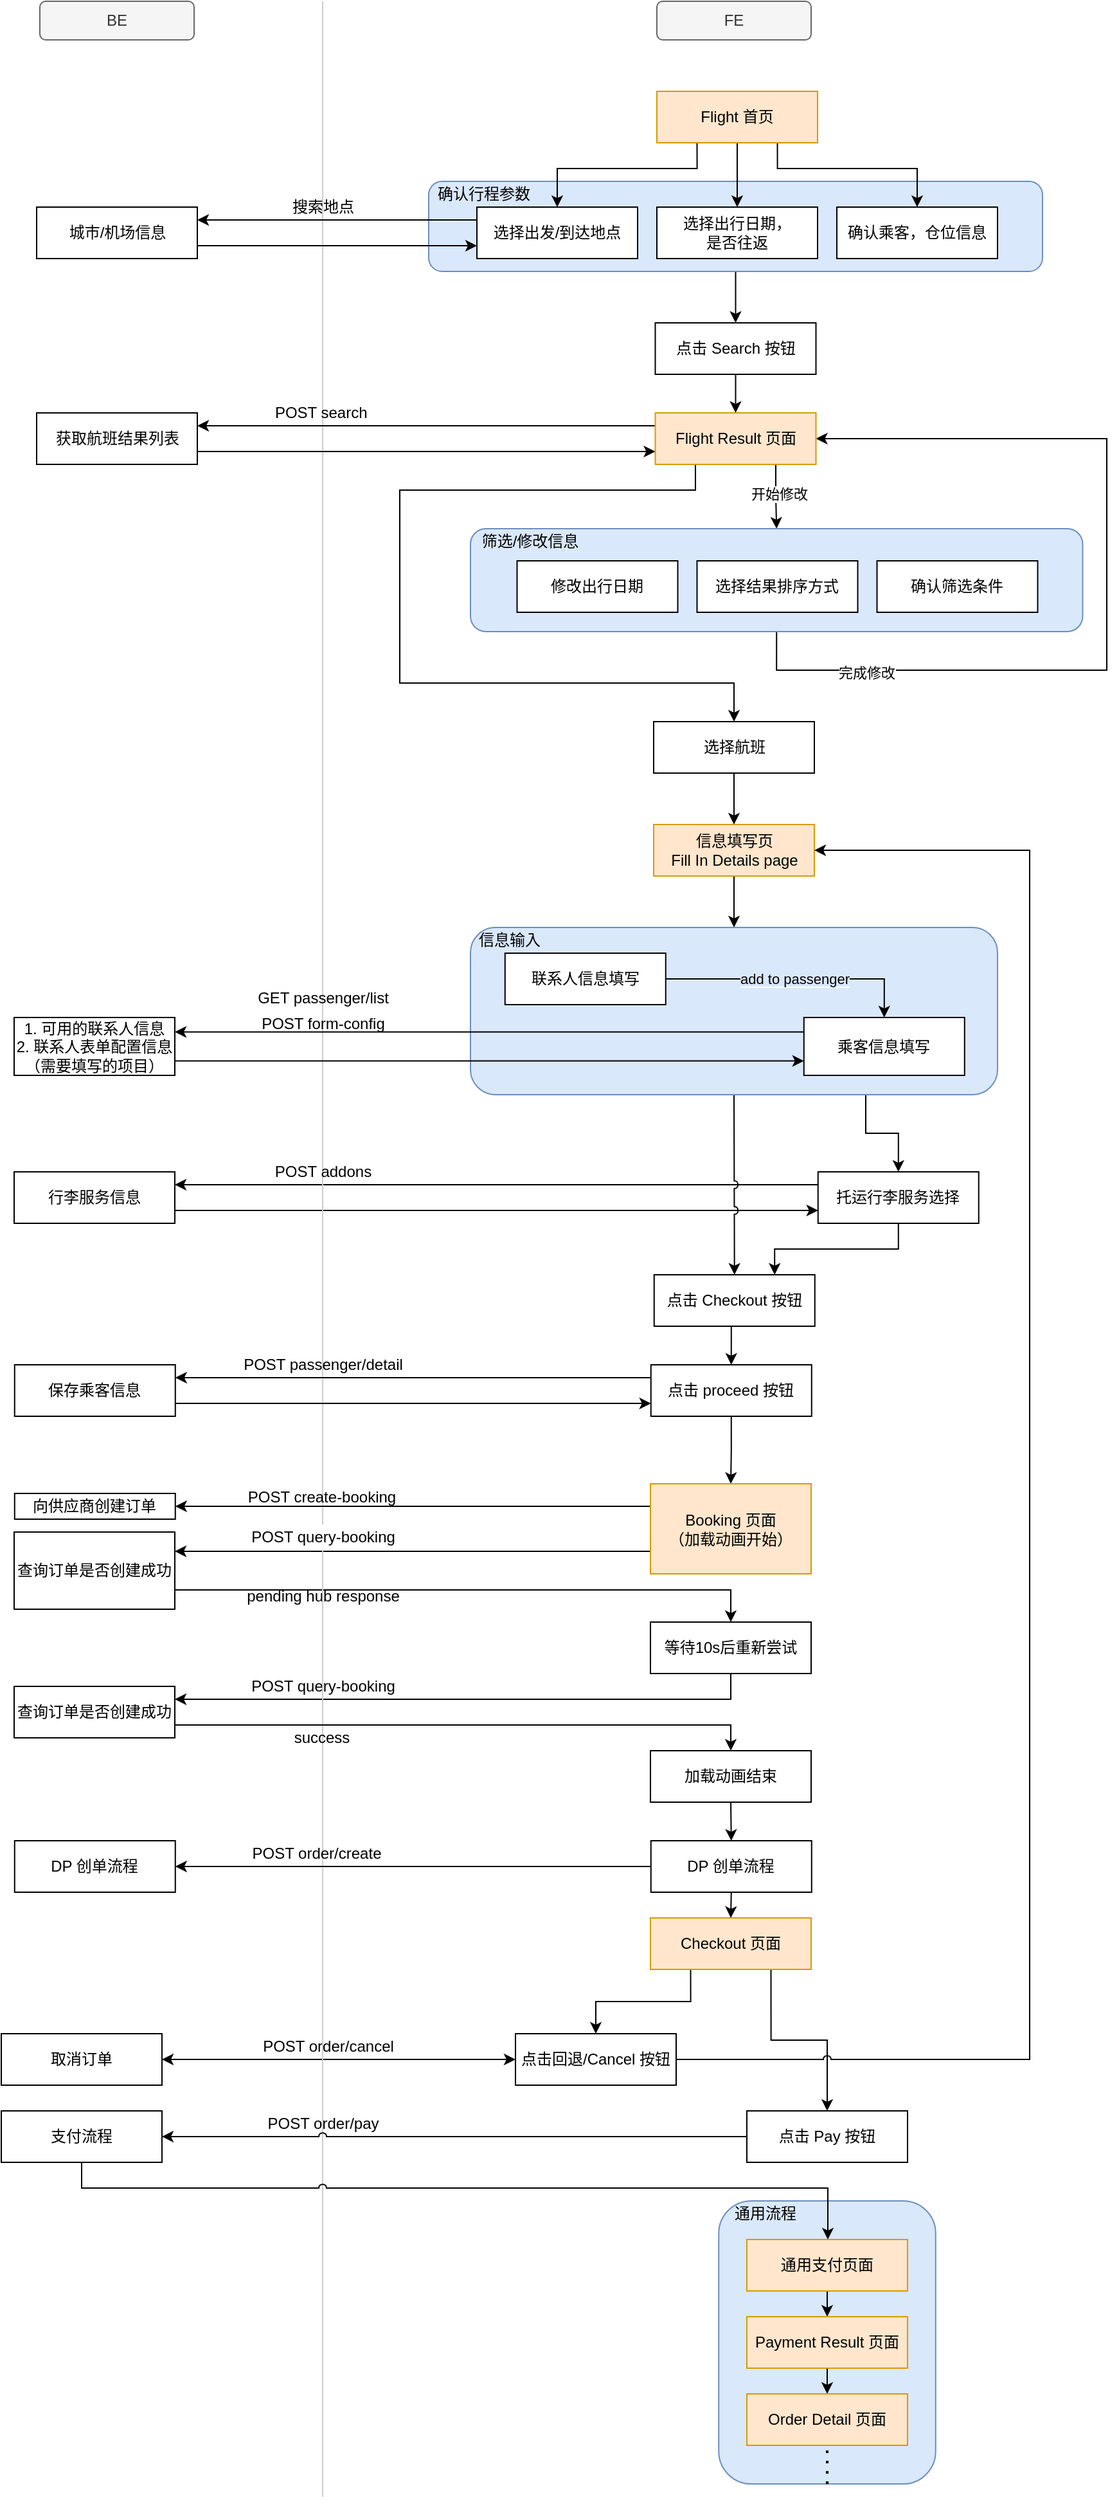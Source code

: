 <mxfile version="14.6.13" type="github" pages="6">
  <diagram id="NdDg-pIEJNMxbpomTVMd" name="main process">
    <mxGraphModel dx="1639" dy="902" grid="1" gridSize="10" guides="1" tooltips="1" connect="1" arrows="1" fold="1" page="1" pageScale="1" pageWidth="1100" pageHeight="850" background="#FFFFFF" math="0" shadow="0">
      <root>
        <mxCell id="0" />
        <mxCell id="1" parent="0" />
        <mxCell id="epy-HNv6PY6IYM6R7f2u-152" value="" style="rounded=1;whiteSpace=wrap;html=1;fillColor=#dae8fc;strokeColor=#6c8ebf;" vertex="1" parent="1">
          <mxGeometry x="628.13" y="1720" width="168.75" height="220" as="geometry" />
        </mxCell>
        <mxCell id="epy-HNv6PY6IYM6R7f2u-78" style="edgeStyle=orthogonalEdgeStyle;rounded=0;orthogonalLoop=1;jettySize=auto;html=1;exitX=0;exitY=0.25;exitDx=0;exitDy=0;entryX=1;entryY=0.25;entryDx=0;entryDy=0;jumpStyle=arc;" edge="1" parent="1" source="epy-HNv6PY6IYM6R7f2u-52" target="epy-HNv6PY6IYM6R7f2u-77">
          <mxGeometry relative="1" as="geometry" />
        </mxCell>
        <mxCell id="epy-HNv6PY6IYM6R7f2u-79" style="edgeStyle=orthogonalEdgeStyle;rounded=0;orthogonalLoop=1;jettySize=auto;html=1;exitX=1;exitY=0.75;exitDx=0;exitDy=0;entryX=0;entryY=0.75;entryDx=0;entryDy=0;strokeColor=#000000;jumpStyle=arc;" edge="1" parent="1" source="epy-HNv6PY6IYM6R7f2u-77" target="epy-HNv6PY6IYM6R7f2u-52">
          <mxGeometry relative="1" as="geometry" />
        </mxCell>
        <mxCell id="epy-HNv6PY6IYM6R7f2u-70" value="" style="endArrow=none;html=1;strokeColor=#CCCCCC;startArrow=none;" edge="1" parent="1" source="epy-HNv6PY6IYM6R7f2u-86">
          <mxGeometry width="50" height="50" relative="1" as="geometry">
            <mxPoint x="320" y="1630" as="sourcePoint" />
            <mxPoint x="320" y="10" as="targetPoint" />
          </mxGeometry>
        </mxCell>
        <mxCell id="epy-HNv6PY6IYM6R7f2u-67" style="edgeStyle=orthogonalEdgeStyle;rounded=0;orthogonalLoop=1;jettySize=auto;html=1;exitX=0.5;exitY=1;exitDx=0;exitDy=0;entryX=1;entryY=0.5;entryDx=0;entryDy=0;" edge="1" parent="1" source="epy-HNv6PY6IYM6R7f2u-40" target="epy-HNv6PY6IYM6R7f2u-12">
          <mxGeometry relative="1" as="geometry">
            <mxPoint x="1160" y="310" as="targetPoint" />
            <Array as="points">
              <mxPoint x="673" y="530" />
              <mxPoint x="930" y="530" />
              <mxPoint x="930" y="350" />
            </Array>
          </mxGeometry>
        </mxCell>
        <mxCell id="epy-HNv6PY6IYM6R7f2u-68" value="完成修改" style="edgeLabel;html=1;align=center;verticalAlign=middle;resizable=0;points=[];" vertex="1" connectable="0" parent="epy-HNv6PY6IYM6R7f2u-67">
          <mxGeometry x="-0.712" y="-2" relative="1" as="geometry">
            <mxPoint as="offset" />
          </mxGeometry>
        </mxCell>
        <mxCell id="epy-HNv6PY6IYM6R7f2u-28" style="edgeStyle=orthogonalEdgeStyle;rounded=0;orthogonalLoop=1;jettySize=auto;html=1;exitX=0.5;exitY=1;exitDx=0;exitDy=0;entryX=0.5;entryY=0;entryDx=0;entryDy=0;" edge="1" parent="1" source="epy-HNv6PY6IYM6R7f2u-26" target="epy-HNv6PY6IYM6R7f2u-5">
          <mxGeometry relative="1" as="geometry" />
        </mxCell>
        <mxCell id="epy-HNv6PY6IYM6R7f2u-26" value="" style="rounded=1;whiteSpace=wrap;html=1;fillColor=#dae8fc;strokeColor=#6c8ebf;align=center;" vertex="1" parent="1">
          <mxGeometry x="402.5" y="150" width="477.5" height="70" as="geometry" />
        </mxCell>
        <mxCell id="epy-HNv6PY6IYM6R7f2u-23" style="edgeStyle=orthogonalEdgeStyle;rounded=0;orthogonalLoop=1;jettySize=auto;html=1;exitX=0.25;exitY=1;exitDx=0;exitDy=0;entryX=0.5;entryY=0;entryDx=0;entryDy=0;" edge="1" parent="1" source="epy-HNv6PY6IYM6R7f2u-2" target="epy-HNv6PY6IYM6R7f2u-20">
          <mxGeometry relative="1" as="geometry">
            <Array as="points">
              <mxPoint x="611" y="140" />
              <mxPoint x="502" y="140" />
            </Array>
          </mxGeometry>
        </mxCell>
        <mxCell id="epy-HNv6PY6IYM6R7f2u-24" style="edgeStyle=orthogonalEdgeStyle;rounded=0;orthogonalLoop=1;jettySize=auto;html=1;exitX=0.5;exitY=1;exitDx=0;exitDy=0;entryX=0.5;entryY=0;entryDx=0;entryDy=0;" edge="1" parent="1" source="epy-HNv6PY6IYM6R7f2u-2" target="epy-HNv6PY6IYM6R7f2u-21">
          <mxGeometry relative="1" as="geometry" />
        </mxCell>
        <mxCell id="epy-HNv6PY6IYM6R7f2u-25" style="edgeStyle=orthogonalEdgeStyle;rounded=0;orthogonalLoop=1;jettySize=auto;html=1;exitX=0.75;exitY=1;exitDx=0;exitDy=0;entryX=0.5;entryY=0;entryDx=0;entryDy=0;" edge="1" parent="1" source="epy-HNv6PY6IYM6R7f2u-2" target="epy-HNv6PY6IYM6R7f2u-22">
          <mxGeometry relative="1" as="geometry">
            <Array as="points">
              <mxPoint x="674" y="140" />
              <mxPoint x="782" y="140" />
            </Array>
          </mxGeometry>
        </mxCell>
        <mxCell id="epy-HNv6PY6IYM6R7f2u-2" value="Flight 首页" style="rounded=0;whiteSpace=wrap;html=1;fillColor=#ffe6cc;strokeColor=#d79b00;" vertex="1" parent="1">
          <mxGeometry x="580.0" y="80" width="125" height="40" as="geometry" />
        </mxCell>
        <mxCell id="epy-HNv6PY6IYM6R7f2u-13" style="edgeStyle=orthogonalEdgeStyle;rounded=0;orthogonalLoop=1;jettySize=auto;html=1;exitX=0.5;exitY=1;exitDx=0;exitDy=0;entryX=0.5;entryY=0;entryDx=0;entryDy=0;" edge="1" parent="1" source="epy-HNv6PY6IYM6R7f2u-5" target="epy-HNv6PY6IYM6R7f2u-12">
          <mxGeometry relative="1" as="geometry" />
        </mxCell>
        <mxCell id="epy-HNv6PY6IYM6R7f2u-5" value="点击 Search 按钮" style="rounded=0;whiteSpace=wrap;html=1;" vertex="1" parent="1">
          <mxGeometry x="578.75" y="260" width="125" height="40" as="geometry" />
        </mxCell>
        <mxCell id="epy-HNv6PY6IYM6R7f2u-37" style="edgeStyle=orthogonalEdgeStyle;rounded=0;orthogonalLoop=1;jettySize=auto;html=1;exitX=0;exitY=0.25;exitDx=0;exitDy=0;entryX=1;entryY=0.25;entryDx=0;entryDy=0;" edge="1" parent="1" source="epy-HNv6PY6IYM6R7f2u-12" target="epy-HNv6PY6IYM6R7f2u-36">
          <mxGeometry relative="1" as="geometry" />
        </mxCell>
        <mxCell id="epy-HNv6PY6IYM6R7f2u-42" style="edgeStyle=orthogonalEdgeStyle;rounded=0;orthogonalLoop=1;jettySize=auto;html=1;exitX=0.75;exitY=1;exitDx=0;exitDy=0;entryX=0.5;entryY=0;entryDx=0;entryDy=0;" edge="1" parent="1" source="epy-HNv6PY6IYM6R7f2u-12" target="epy-HNv6PY6IYM6R7f2u-40">
          <mxGeometry relative="1" as="geometry" />
        </mxCell>
        <mxCell id="epy-HNv6PY6IYM6R7f2u-47" value="开始修改" style="edgeLabel;html=1;align=center;verticalAlign=middle;resizable=0;points=[];" vertex="1" connectable="0" parent="epy-HNv6PY6IYM6R7f2u-42">
          <mxGeometry x="-0.101" y="2" relative="1" as="geometry">
            <mxPoint as="offset" />
          </mxGeometry>
        </mxCell>
        <mxCell id="epy-HNv6PY6IYM6R7f2u-155" style="edgeStyle=orthogonalEdgeStyle;rounded=0;jumpStyle=arc;orthogonalLoop=1;jettySize=auto;html=1;exitX=0.25;exitY=1;exitDx=0;exitDy=0;entryX=0.5;entryY=0;entryDx=0;entryDy=0;startArrow=none;startFill=0;strokeColor=#000000;" edge="1" parent="1" source="epy-HNv6PY6IYM6R7f2u-12" target="epy-HNv6PY6IYM6R7f2u-44">
          <mxGeometry relative="1" as="geometry">
            <Array as="points">
              <mxPoint x="610" y="390" />
              <mxPoint x="380" y="390" />
              <mxPoint x="380" y="540" />
              <mxPoint x="640" y="540" />
            </Array>
          </mxGeometry>
        </mxCell>
        <mxCell id="epy-HNv6PY6IYM6R7f2u-12" value="Flight Result 页面" style="rounded=0;whiteSpace=wrap;html=1;fillColor=#ffe6cc;strokeColor=#d79b00;" vertex="1" parent="1">
          <mxGeometry x="578.75" y="330" width="125" height="40" as="geometry" />
        </mxCell>
        <mxCell id="epy-HNv6PY6IYM6R7f2u-30" style="edgeStyle=orthogonalEdgeStyle;rounded=0;orthogonalLoop=1;jettySize=auto;html=1;exitX=0;exitY=0.25;exitDx=0;exitDy=0;entryX=1;entryY=0.25;entryDx=0;entryDy=0;" edge="1" parent="1" source="epy-HNv6PY6IYM6R7f2u-20" target="epy-HNv6PY6IYM6R7f2u-29">
          <mxGeometry relative="1" as="geometry" />
        </mxCell>
        <mxCell id="epy-HNv6PY6IYM6R7f2u-20" value="选择出发/到达地点" style="rounded=0;whiteSpace=wrap;html=1;" vertex="1" parent="1">
          <mxGeometry x="440.0" y="170" width="125" height="40" as="geometry" />
        </mxCell>
        <mxCell id="epy-HNv6PY6IYM6R7f2u-21" value="选择出行日期，&lt;br&gt;是否往返" style="rounded=0;whiteSpace=wrap;html=1;" vertex="1" parent="1">
          <mxGeometry x="580.0" y="170" width="125" height="40" as="geometry" />
        </mxCell>
        <mxCell id="epy-HNv6PY6IYM6R7f2u-22" value="确认乘客，仓位信息" style="rounded=0;whiteSpace=wrap;html=1;" vertex="1" parent="1">
          <mxGeometry x="720.0" y="170" width="125" height="40" as="geometry" />
        </mxCell>
        <mxCell id="epy-HNv6PY6IYM6R7f2u-27" value="确认行程参数" style="text;html=1;align=center;verticalAlign=middle;resizable=0;points=[];autosize=1;strokeColor=none;" vertex="1" parent="1">
          <mxGeometry x="400" y="150" width="90" height="20" as="geometry" />
        </mxCell>
        <mxCell id="epy-HNv6PY6IYM6R7f2u-31" style="edgeStyle=orthogonalEdgeStyle;rounded=0;orthogonalLoop=1;jettySize=auto;html=1;exitX=1;exitY=0.75;exitDx=0;exitDy=0;entryX=0;entryY=0.75;entryDx=0;entryDy=0;" edge="1" parent="1" source="epy-HNv6PY6IYM6R7f2u-29" target="epy-HNv6PY6IYM6R7f2u-20">
          <mxGeometry relative="1" as="geometry" />
        </mxCell>
        <mxCell id="epy-HNv6PY6IYM6R7f2u-29" value="城市/机场信息" style="rounded=0;whiteSpace=wrap;html=1;" vertex="1" parent="1">
          <mxGeometry x="97.5" y="170" width="125" height="40" as="geometry" />
        </mxCell>
        <mxCell id="epy-HNv6PY6IYM6R7f2u-32" value="搜索地点" style="text;html=1;align=center;verticalAlign=middle;resizable=0;points=[];autosize=1;strokeColor=none;" vertex="1" parent="1">
          <mxGeometry x="290" y="160" width="60" height="20" as="geometry" />
        </mxCell>
        <mxCell id="epy-HNv6PY6IYM6R7f2u-33" value="BE" style="rounded=1;whiteSpace=wrap;html=1;fillColor=#f5f5f5;strokeColor=#666666;fontColor=#333333;" vertex="1" parent="1">
          <mxGeometry x="100" y="10" width="120" height="30" as="geometry" />
        </mxCell>
        <mxCell id="epy-HNv6PY6IYM6R7f2u-34" value="FE" style="rounded=1;whiteSpace=wrap;html=1;fillColor=#f5f5f5;strokeColor=#666666;fontColor=#333333;" vertex="1" parent="1">
          <mxGeometry x="580" y="10" width="120" height="30" as="geometry" />
        </mxCell>
        <mxCell id="epy-HNv6PY6IYM6R7f2u-38" style="edgeStyle=orthogonalEdgeStyle;rounded=0;orthogonalLoop=1;jettySize=auto;html=1;exitX=1;exitY=0.75;exitDx=0;exitDy=0;entryX=0;entryY=0.75;entryDx=0;entryDy=0;" edge="1" parent="1" source="epy-HNv6PY6IYM6R7f2u-36" target="epy-HNv6PY6IYM6R7f2u-12">
          <mxGeometry relative="1" as="geometry" />
        </mxCell>
        <mxCell id="epy-HNv6PY6IYM6R7f2u-36" value="获取航班结果列表" style="rounded=0;whiteSpace=wrap;html=1;" vertex="1" parent="1">
          <mxGeometry x="97.5" y="330" width="125" height="40" as="geometry" />
        </mxCell>
        <mxCell id="epy-HNv6PY6IYM6R7f2u-39" value="POST search&amp;nbsp;" style="text;html=1;align=center;verticalAlign=middle;resizable=0;points=[];autosize=1;strokeColor=none;" vertex="1" parent="1">
          <mxGeometry x="275" y="320" width="90" height="20" as="geometry" />
        </mxCell>
        <mxCell id="epy-HNv6PY6IYM6R7f2u-49" style="edgeStyle=orthogonalEdgeStyle;rounded=0;orthogonalLoop=1;jettySize=auto;html=1;exitX=0.5;exitY=1;exitDx=0;exitDy=0;entryX=0.5;entryY=0;entryDx=0;entryDy=0;" edge="1" parent="1" source="epy-HNv6PY6IYM6R7f2u-44" target="epy-HNv6PY6IYM6R7f2u-48">
          <mxGeometry relative="1" as="geometry" />
        </mxCell>
        <mxCell id="epy-HNv6PY6IYM6R7f2u-44" value="选择航班" style="rounded=0;whiteSpace=wrap;html=1;" vertex="1" parent="1">
          <mxGeometry x="577.5" y="570" width="125" height="40" as="geometry" />
        </mxCell>
        <mxCell id="epy-HNv6PY6IYM6R7f2u-58" style="edgeStyle=orthogonalEdgeStyle;rounded=0;orthogonalLoop=1;jettySize=auto;html=1;exitX=0.5;exitY=1;exitDx=0;exitDy=0;entryX=0.5;entryY=0;entryDx=0;entryDy=0;" edge="1" parent="1" source="epy-HNv6PY6IYM6R7f2u-48" target="epy-HNv6PY6IYM6R7f2u-53">
          <mxGeometry relative="1" as="geometry" />
        </mxCell>
        <mxCell id="epy-HNv6PY6IYM6R7f2u-48" value="信息填写页&lt;br&gt;Fill In Details page" style="rounded=0;whiteSpace=wrap;html=1;fillColor=#ffe6cc;strokeColor=#d79b00;" vertex="1" parent="1">
          <mxGeometry x="577.5" y="650" width="125" height="40" as="geometry" />
        </mxCell>
        <mxCell id="epy-HNv6PY6IYM6R7f2u-64" style="edgeStyle=orthogonalEdgeStyle;rounded=0;orthogonalLoop=1;jettySize=auto;html=1;exitX=0.5;exitY=1;exitDx=0;exitDy=0;entryX=0.75;entryY=0;entryDx=0;entryDy=0;" edge="1" parent="1" source="epy-HNv6PY6IYM6R7f2u-52" target="epy-HNv6PY6IYM6R7f2u-62">
          <mxGeometry relative="1" as="geometry" />
        </mxCell>
        <mxCell id="epy-HNv6PY6IYM6R7f2u-52" value="托运行李服务选择" style="rounded=0;whiteSpace=wrap;html=1;" vertex="1" parent="1">
          <mxGeometry x="705.38" y="920" width="125" height="40" as="geometry" />
        </mxCell>
        <mxCell id="epy-HNv6PY6IYM6R7f2u-59" style="edgeStyle=orthogonalEdgeStyle;rounded=0;orthogonalLoop=1;jettySize=auto;html=1;exitX=0.75;exitY=1;exitDx=0;exitDy=0;entryX=0.5;entryY=0;entryDx=0;entryDy=0;" edge="1" parent="1" source="epy-HNv6PY6IYM6R7f2u-53" target="epy-HNv6PY6IYM6R7f2u-52">
          <mxGeometry relative="1" as="geometry" />
        </mxCell>
        <mxCell id="epy-HNv6PY6IYM6R7f2u-63" style="edgeStyle=orthogonalEdgeStyle;rounded=0;orthogonalLoop=1;jettySize=auto;html=1;exitX=0.5;exitY=1;exitDx=0;exitDy=0;entryX=0.5;entryY=0;entryDx=0;entryDy=0;jumpStyle=arc;" edge="1" parent="1" source="epy-HNv6PY6IYM6R7f2u-53" target="epy-HNv6PY6IYM6R7f2u-62">
          <mxGeometry relative="1" as="geometry" />
        </mxCell>
        <mxCell id="epy-HNv6PY6IYM6R7f2u-53" value="" style="rounded=1;whiteSpace=wrap;html=1;fillColor=#dae8fc;strokeColor=#6c8ebf;align=center;" vertex="1" parent="1">
          <mxGeometry x="435" y="730" width="410" height="130" as="geometry" />
        </mxCell>
        <mxCell id="epy-HNv6PY6IYM6R7f2u-61" value="&lt;span style=&quot;background-color: rgb(218 , 232 , 252)&quot;&gt;add to passenger&lt;/span&gt;" style="edgeStyle=orthogonalEdgeStyle;rounded=0;orthogonalLoop=1;jettySize=auto;html=1;exitX=1;exitY=0.5;exitDx=0;exitDy=0;entryX=0.5;entryY=0;entryDx=0;entryDy=0;entryPerimeter=0;" edge="1" parent="1" source="epy-HNv6PY6IYM6R7f2u-54" target="epy-HNv6PY6IYM6R7f2u-55">
          <mxGeometry relative="1" as="geometry" />
        </mxCell>
        <mxCell id="epy-HNv6PY6IYM6R7f2u-54" value="联系人信息填写" style="rounded=0;whiteSpace=wrap;html=1;" vertex="1" parent="1">
          <mxGeometry x="461.88" y="750" width="125" height="40" as="geometry" />
        </mxCell>
        <mxCell id="epy-HNv6PY6IYM6R7f2u-72" style="edgeStyle=orthogonalEdgeStyle;rounded=0;orthogonalLoop=1;jettySize=auto;html=1;exitX=0;exitY=0.25;exitDx=0;exitDy=0;entryX=1;entryY=0.25;entryDx=0;entryDy=0;" edge="1" parent="1" source="epy-HNv6PY6IYM6R7f2u-55" target="epy-HNv6PY6IYM6R7f2u-71">
          <mxGeometry relative="1" as="geometry" />
        </mxCell>
        <mxCell id="epy-HNv6PY6IYM6R7f2u-55" value="乘客信息填写" style="rounded=0;whiteSpace=wrap;html=1;" vertex="1" parent="1">
          <mxGeometry x="694.38" y="800" width="125" height="45" as="geometry" />
        </mxCell>
        <mxCell id="epy-HNv6PY6IYM6R7f2u-57" value="信息输入" style="text;html=1;align=center;verticalAlign=middle;resizable=0;points=[];autosize=1;strokeColor=none;" vertex="1" parent="1">
          <mxGeometry x="435" y="730" width="60" height="20" as="geometry" />
        </mxCell>
        <mxCell id="epy-HNv6PY6IYM6R7f2u-81" style="edgeStyle=orthogonalEdgeStyle;rounded=0;orthogonalLoop=1;jettySize=auto;html=1;exitX=0.5;exitY=1;exitDx=0;exitDy=0;entryX=0.5;entryY=0;entryDx=0;entryDy=0;strokeColor=#000000;" edge="1" parent="1" source="epy-HNv6PY6IYM6R7f2u-62" target="epy-HNv6PY6IYM6R7f2u-66">
          <mxGeometry relative="1" as="geometry" />
        </mxCell>
        <mxCell id="epy-HNv6PY6IYM6R7f2u-62" value="点击 Checkout 按钮" style="rounded=0;whiteSpace=wrap;html=1;" vertex="1" parent="1">
          <mxGeometry x="577.88" y="1000" width="125" height="40" as="geometry" />
        </mxCell>
        <mxCell id="epy-HNv6PY6IYM6R7f2u-138" style="edgeStyle=orthogonalEdgeStyle;rounded=0;jumpStyle=arc;orthogonalLoop=1;jettySize=auto;html=1;exitX=0.25;exitY=1;exitDx=0;exitDy=0;entryX=0.5;entryY=0;entryDx=0;entryDy=0;startArrow=none;startFill=0;strokeColor=#000000;" edge="1" parent="1" source="epy-HNv6PY6IYM6R7f2u-65" target="epy-HNv6PY6IYM6R7f2u-87">
          <mxGeometry relative="1" as="geometry" />
        </mxCell>
        <mxCell id="epy-HNv6PY6IYM6R7f2u-142" style="edgeStyle=orthogonalEdgeStyle;rounded=0;jumpStyle=arc;orthogonalLoop=1;jettySize=auto;html=1;exitX=0.75;exitY=1;exitDx=0;exitDy=0;entryX=0.5;entryY=0;entryDx=0;entryDy=0;startArrow=none;startFill=0;strokeColor=#000000;" edge="1" parent="1" source="epy-HNv6PY6IYM6R7f2u-65" target="epy-HNv6PY6IYM6R7f2u-141">
          <mxGeometry relative="1" as="geometry" />
        </mxCell>
        <mxCell id="epy-HNv6PY6IYM6R7f2u-65" value="Checkout 页面" style="rounded=0;whiteSpace=wrap;html=1;fillColor=#ffe6cc;strokeColor=#d79b00;" vertex="1" parent="1">
          <mxGeometry x="575.0" y="1500" width="125" height="40" as="geometry" />
        </mxCell>
        <mxCell id="epy-HNv6PY6IYM6R7f2u-83" style="edgeStyle=orthogonalEdgeStyle;rounded=0;orthogonalLoop=1;jettySize=auto;html=1;exitX=0.5;exitY=1;exitDx=0;exitDy=0;entryX=0.5;entryY=0;entryDx=0;entryDy=0;strokeColor=#000000;" edge="1" parent="1" source="epy-HNv6PY6IYM6R7f2u-66" target="epy-HNv6PY6IYM6R7f2u-82">
          <mxGeometry relative="1" as="geometry" />
        </mxCell>
        <mxCell id="epy-HNv6PY6IYM6R7f2u-97" style="edgeStyle=orthogonalEdgeStyle;rounded=0;orthogonalLoop=1;jettySize=auto;html=1;exitX=0;exitY=0.25;exitDx=0;exitDy=0;entryX=1;entryY=0.25;entryDx=0;entryDy=0;strokeColor=#000000;" edge="1" parent="1" source="epy-HNv6PY6IYM6R7f2u-66" target="epy-HNv6PY6IYM6R7f2u-96">
          <mxGeometry relative="1" as="geometry" />
        </mxCell>
        <mxCell id="epy-HNv6PY6IYM6R7f2u-66" value="点击 proceed 按钮" style="rounded=0;whiteSpace=wrap;html=1;" vertex="1" parent="1">
          <mxGeometry x="575.38" y="1070" width="125" height="40" as="geometry" />
        </mxCell>
        <mxCell id="epy-HNv6PY6IYM6R7f2u-73" style="edgeStyle=orthogonalEdgeStyle;rounded=0;orthogonalLoop=1;jettySize=auto;html=1;exitX=1;exitY=0.75;exitDx=0;exitDy=0;entryX=0;entryY=0.75;entryDx=0;entryDy=0;" edge="1" parent="1" source="epy-HNv6PY6IYM6R7f2u-71" target="epy-HNv6PY6IYM6R7f2u-55">
          <mxGeometry relative="1" as="geometry" />
        </mxCell>
        <mxCell id="epy-HNv6PY6IYM6R7f2u-71" value="1. 可用的联系人信息&lt;br&gt;2. 联系人表单配置信息（需要填写的项目）" style="rounded=0;whiteSpace=wrap;html=1;" vertex="1" parent="1">
          <mxGeometry x="80.0" y="800" width="125" height="45" as="geometry" />
        </mxCell>
        <mxCell id="epy-HNv6PY6IYM6R7f2u-74" value="POST form-config" style="text;html=1;align=center;verticalAlign=middle;resizable=0;points=[];autosize=1;strokeColor=none;" vertex="1" parent="1">
          <mxGeometry x="265" y="795" width="110" height="20" as="geometry" />
        </mxCell>
        <mxCell id="epy-HNv6PY6IYM6R7f2u-76" value="GET passenger/list" style="text;html=1;align=center;verticalAlign=middle;resizable=0;points=[];autosize=1;strokeColor=none;" vertex="1" parent="1">
          <mxGeometry x="260" y="775" width="120" height="20" as="geometry" />
        </mxCell>
        <mxCell id="epy-HNv6PY6IYM6R7f2u-77" value="行李服务信息" style="rounded=0;whiteSpace=wrap;html=1;" vertex="1" parent="1">
          <mxGeometry x="80.0" y="920" width="125" height="40" as="geometry" />
        </mxCell>
        <mxCell id="epy-HNv6PY6IYM6R7f2u-80" value="POST addons" style="text;html=1;align=center;verticalAlign=middle;resizable=0;points=[];autosize=1;strokeColor=none;" vertex="1" parent="1">
          <mxGeometry x="275" y="910" width="90" height="20" as="geometry" />
        </mxCell>
        <mxCell id="epy-HNv6PY6IYM6R7f2u-100" style="edgeStyle=orthogonalEdgeStyle;rounded=0;orthogonalLoop=1;jettySize=auto;html=1;exitX=0;exitY=0.25;exitDx=0;exitDy=0;entryX=1;entryY=0.5;entryDx=0;entryDy=0;strokeColor=#000000;startArrow=none;startFill=0;" edge="1" parent="1" source="epy-HNv6PY6IYM6R7f2u-82" target="epy-HNv6PY6IYM6R7f2u-99">
          <mxGeometry relative="1" as="geometry" />
        </mxCell>
        <mxCell id="epy-HNv6PY6IYM6R7f2u-117" style="edgeStyle=orthogonalEdgeStyle;rounded=0;orthogonalLoop=1;jettySize=auto;html=1;exitX=0;exitY=0.75;exitDx=0;exitDy=0;entryX=1;entryY=0.25;entryDx=0;entryDy=0;startArrow=none;startFill=0;strokeColor=#000000;" edge="1" parent="1" source="epy-HNv6PY6IYM6R7f2u-82" target="epy-HNv6PY6IYM6R7f2u-113">
          <mxGeometry relative="1" as="geometry" />
        </mxCell>
        <mxCell id="epy-HNv6PY6IYM6R7f2u-82" value="Booking 页面&lt;br&gt;（加载动画开始）" style="rounded=0;whiteSpace=wrap;html=1;fillColor=#ffe6cc;strokeColor=#d79b00;" vertex="1" parent="1">
          <mxGeometry x="575" y="1162.5" width="125" height="70" as="geometry" />
        </mxCell>
        <mxCell id="epy-HNv6PY6IYM6R7f2u-84" value="POST passenger/detail" style="text;html=1;align=center;verticalAlign=middle;resizable=0;points=[];autosize=1;strokeColor=none;" vertex="1" parent="1">
          <mxGeometry x="250" y="1060" width="140" height="20" as="geometry" />
        </mxCell>
        <mxCell id="epy-HNv6PY6IYM6R7f2u-85" value="POST create-booking" style="text;html=1;align=center;verticalAlign=middle;resizable=0;points=[];autosize=1;strokeColor=none;" vertex="1" parent="1">
          <mxGeometry x="254" y="1162.5" width="130" height="20" as="geometry" />
        </mxCell>
        <mxCell id="epy-HNv6PY6IYM6R7f2u-139" style="edgeStyle=orthogonalEdgeStyle;rounded=0;jumpStyle=arc;orthogonalLoop=1;jettySize=auto;html=1;exitX=0;exitY=0.5;exitDx=0;exitDy=0;startArrow=classic;startFill=1;strokeColor=#000000;" edge="1" parent="1" source="epy-HNv6PY6IYM6R7f2u-87" target="epy-HNv6PY6IYM6R7f2u-88">
          <mxGeometry relative="1" as="geometry" />
        </mxCell>
        <mxCell id="epy-HNv6PY6IYM6R7f2u-140" style="edgeStyle=orthogonalEdgeStyle;rounded=0;jumpStyle=arc;orthogonalLoop=1;jettySize=auto;html=1;exitX=1;exitY=0.5;exitDx=0;exitDy=0;entryX=1;entryY=0.5;entryDx=0;entryDy=0;startArrow=none;startFill=0;strokeColor=#000000;" edge="1" parent="1" source="epy-HNv6PY6IYM6R7f2u-87" target="epy-HNv6PY6IYM6R7f2u-48">
          <mxGeometry relative="1" as="geometry">
            <Array as="points">
              <mxPoint x="870" y="1610" />
              <mxPoint x="870" y="670" />
            </Array>
          </mxGeometry>
        </mxCell>
        <mxCell id="epy-HNv6PY6IYM6R7f2u-87" value="点击回退/Cancel 按钮" style="rounded=0;whiteSpace=wrap;html=1;" vertex="1" parent="1">
          <mxGeometry x="470.0" y="1590" width="125" height="40" as="geometry" />
        </mxCell>
        <mxCell id="epy-HNv6PY6IYM6R7f2u-88" value="取消订单" style="rounded=0;whiteSpace=wrap;html=1;" vertex="1" parent="1">
          <mxGeometry x="70.0" y="1590" width="125" height="40" as="geometry" />
        </mxCell>
        <mxCell id="epy-HNv6PY6IYM6R7f2u-92" value="POST order/cancel" style="text;html=1;align=center;verticalAlign=middle;resizable=0;points=[];autosize=1;strokeColor=none;" vertex="1" parent="1">
          <mxGeometry x="264" y="1590" width="120" height="20" as="geometry" />
        </mxCell>
        <mxCell id="epy-HNv6PY6IYM6R7f2u-93" value="pending hub response" style="text;html=1;align=center;verticalAlign=middle;resizable=0;points=[];autosize=1;strokeColor=none;" vertex="1" parent="1">
          <mxGeometry x="255" y="1240" width="130" height="20" as="geometry" />
        </mxCell>
        <mxCell id="epy-HNv6PY6IYM6R7f2u-95" value="POST query-booking" style="text;html=1;align=center;verticalAlign=middle;resizable=0;points=[];autosize=1;strokeColor=none;" vertex="1" parent="1">
          <mxGeometry x="255" y="1310" width="130" height="20" as="geometry" />
        </mxCell>
        <mxCell id="epy-HNv6PY6IYM6R7f2u-98" style="edgeStyle=orthogonalEdgeStyle;rounded=0;orthogonalLoop=1;jettySize=auto;html=1;exitX=1;exitY=0.75;exitDx=0;exitDy=0;entryX=0;entryY=0.75;entryDx=0;entryDy=0;strokeColor=#000000;" edge="1" parent="1" source="epy-HNv6PY6IYM6R7f2u-96" target="epy-HNv6PY6IYM6R7f2u-66">
          <mxGeometry relative="1" as="geometry" />
        </mxCell>
        <mxCell id="epy-HNv6PY6IYM6R7f2u-96" value="保存乘客信息" style="rounded=0;whiteSpace=wrap;html=1;" vertex="1" parent="1">
          <mxGeometry x="80.38" y="1070" width="125" height="40" as="geometry" />
        </mxCell>
        <mxCell id="epy-HNv6PY6IYM6R7f2u-99" value="向供应商创建订单" style="rounded=0;whiteSpace=wrap;html=1;" vertex="1" parent="1">
          <mxGeometry x="80.38" y="1170" width="125" height="20" as="geometry" />
        </mxCell>
        <mxCell id="epy-HNv6PY6IYM6R7f2u-133" style="edgeStyle=orthogonalEdgeStyle;rounded=0;orthogonalLoop=1;jettySize=auto;html=1;exitX=0.5;exitY=1;exitDx=0;exitDy=0;entryX=0.5;entryY=0;entryDx=0;entryDy=0;startArrow=none;startFill=0;strokeColor=#000000;" edge="1" parent="1" source="epy-HNv6PY6IYM6R7f2u-102" target="epy-HNv6PY6IYM6R7f2u-132">
          <mxGeometry relative="1" as="geometry" />
        </mxCell>
        <mxCell id="epy-HNv6PY6IYM6R7f2u-102" value="加载动画结束" style="rounded=0;whiteSpace=wrap;html=1;" vertex="1" parent="1">
          <mxGeometry x="575.0" y="1370" width="125" height="40" as="geometry" />
        </mxCell>
        <mxCell id="epy-HNv6PY6IYM6R7f2u-127" style="edgeStyle=orthogonalEdgeStyle;rounded=0;orthogonalLoop=1;jettySize=auto;html=1;exitX=0.5;exitY=1;exitDx=0;exitDy=0;entryX=1;entryY=0.25;entryDx=0;entryDy=0;startArrow=none;startFill=0;strokeColor=#000000;" edge="1" parent="1" source="epy-HNv6PY6IYM6R7f2u-103" target="epy-HNv6PY6IYM6R7f2u-121">
          <mxGeometry relative="1" as="geometry" />
        </mxCell>
        <mxCell id="epy-HNv6PY6IYM6R7f2u-103" value="等待10s后重新尝试" style="rounded=0;whiteSpace=wrap;html=1;" vertex="1" parent="1">
          <mxGeometry x="575.0" y="1270" width="125" height="40" as="geometry" />
        </mxCell>
        <mxCell id="epy-HNv6PY6IYM6R7f2u-129" style="edgeStyle=orthogonalEdgeStyle;rounded=0;orthogonalLoop=1;jettySize=auto;html=1;exitX=1;exitY=0.75;exitDx=0;exitDy=0;entryX=0.5;entryY=0;entryDx=0;entryDy=0;startArrow=none;startFill=0;strokeColor=#000000;" edge="1" parent="1" source="epy-HNv6PY6IYM6R7f2u-113" target="epy-HNv6PY6IYM6R7f2u-103">
          <mxGeometry relative="1" as="geometry" />
        </mxCell>
        <mxCell id="epy-HNv6PY6IYM6R7f2u-113" value="查询订单是否创建成功" style="rounded=0;whiteSpace=wrap;html=1;" vertex="1" parent="1">
          <mxGeometry x="80" y="1200" width="125" height="60" as="geometry" />
        </mxCell>
        <mxCell id="epy-HNv6PY6IYM6R7f2u-86" value="POST query-booking" style="text;html=1;align=center;verticalAlign=middle;resizable=0;points=[];autosize=1;strokeColor=none;" vertex="1" parent="1">
          <mxGeometry x="255" y="1194" width="130" height="20" as="geometry" />
        </mxCell>
        <mxCell id="epy-HNv6PY6IYM6R7f2u-118" value="" style="endArrow=none;html=1;strokeColor=#CCCCCC;" edge="1" parent="1" target="epy-HNv6PY6IYM6R7f2u-86">
          <mxGeometry width="50" height="50" relative="1" as="geometry">
            <mxPoint x="320" y="1950" as="sourcePoint" />
            <mxPoint x="320" y="10" as="targetPoint" />
          </mxGeometry>
        </mxCell>
        <mxCell id="epy-HNv6PY6IYM6R7f2u-130" style="edgeStyle=orthogonalEdgeStyle;rounded=0;orthogonalLoop=1;jettySize=auto;html=1;exitX=1;exitY=0.75;exitDx=0;exitDy=0;entryX=0.5;entryY=0;entryDx=0;entryDy=0;startArrow=none;startFill=0;strokeColor=#000000;" edge="1" parent="1" source="epy-HNv6PY6IYM6R7f2u-121" target="epy-HNv6PY6IYM6R7f2u-102">
          <mxGeometry relative="1" as="geometry" />
        </mxCell>
        <mxCell id="epy-HNv6PY6IYM6R7f2u-121" value="查询订单是否创建成功" style="rounded=0;whiteSpace=wrap;html=1;" vertex="1" parent="1">
          <mxGeometry x="80.0" y="1320" width="125" height="40" as="geometry" />
        </mxCell>
        <mxCell id="epy-HNv6PY6IYM6R7f2u-124" value="success" style="text;html=1;align=center;verticalAlign=middle;resizable=0;points=[];autosize=1;strokeColor=none;" vertex="1" parent="1">
          <mxGeometry x="289" y="1350" width="60" height="20" as="geometry" />
        </mxCell>
        <mxCell id="epy-HNv6PY6IYM6R7f2u-135" style="edgeStyle=orthogonalEdgeStyle;rounded=0;orthogonalLoop=1;jettySize=auto;html=1;exitX=0;exitY=0.5;exitDx=0;exitDy=0;entryX=1;entryY=0.5;entryDx=0;entryDy=0;startArrow=none;startFill=0;strokeColor=#000000;" edge="1" parent="1" source="epy-HNv6PY6IYM6R7f2u-132" target="epy-HNv6PY6IYM6R7f2u-134">
          <mxGeometry relative="1" as="geometry" />
        </mxCell>
        <mxCell id="epy-HNv6PY6IYM6R7f2u-137" style="edgeStyle=orthogonalEdgeStyle;rounded=0;orthogonalLoop=1;jettySize=auto;html=1;exitX=0.5;exitY=1;exitDx=0;exitDy=0;entryX=0.5;entryY=0;entryDx=0;entryDy=0;startArrow=none;startFill=0;strokeColor=#000000;" edge="1" parent="1" source="epy-HNv6PY6IYM6R7f2u-132" target="epy-HNv6PY6IYM6R7f2u-65">
          <mxGeometry relative="1" as="geometry" />
        </mxCell>
        <mxCell id="epy-HNv6PY6IYM6R7f2u-132" value="DP 创单流程" style="rounded=0;whiteSpace=wrap;html=1;" vertex="1" parent="1">
          <mxGeometry x="575.38" y="1440" width="125" height="40" as="geometry" />
        </mxCell>
        <mxCell id="epy-HNv6PY6IYM6R7f2u-134" value="DP 创单流程" style="rounded=0;whiteSpace=wrap;html=1;" vertex="1" parent="1">
          <mxGeometry x="80.38" y="1440" width="125" height="40" as="geometry" />
        </mxCell>
        <mxCell id="epy-HNv6PY6IYM6R7f2u-136" value="POST order/create" style="text;html=1;align=center;verticalAlign=middle;resizable=0;points=[];autosize=1;strokeColor=none;" vertex="1" parent="1">
          <mxGeometry x="255" y="1440" width="120" height="20" as="geometry" />
        </mxCell>
        <mxCell id="epy-HNv6PY6IYM6R7f2u-144" style="edgeStyle=orthogonalEdgeStyle;rounded=0;jumpStyle=arc;orthogonalLoop=1;jettySize=auto;html=1;exitX=0;exitY=0.5;exitDx=0;exitDy=0;entryX=1;entryY=0.5;entryDx=0;entryDy=0;startArrow=none;startFill=0;strokeColor=#000000;" edge="1" parent="1" source="epy-HNv6PY6IYM6R7f2u-141" target="epy-HNv6PY6IYM6R7f2u-143">
          <mxGeometry relative="1" as="geometry" />
        </mxCell>
        <mxCell id="epy-HNv6PY6IYM6R7f2u-141" value="点击 Pay 按钮" style="rounded=0;whiteSpace=wrap;html=1;" vertex="1" parent="1">
          <mxGeometry x="650.0" y="1650" width="125" height="40" as="geometry" />
        </mxCell>
        <mxCell id="epy-HNv6PY6IYM6R7f2u-147" style="edgeStyle=orthogonalEdgeStyle;rounded=0;jumpStyle=arc;orthogonalLoop=1;jettySize=auto;html=1;exitX=0.5;exitY=1;exitDx=0;exitDy=0;startArrow=none;startFill=0;strokeColor=#000000;" edge="1" parent="1" source="epy-HNv6PY6IYM6R7f2u-143" target="epy-HNv6PY6IYM6R7f2u-146">
          <mxGeometry relative="1" as="geometry">
            <Array as="points">
              <mxPoint x="133" y="1710" />
              <mxPoint x="713" y="1710" />
            </Array>
          </mxGeometry>
        </mxCell>
        <mxCell id="epy-HNv6PY6IYM6R7f2u-143" value="支付流程" style="rounded=0;whiteSpace=wrap;html=1;" vertex="1" parent="1">
          <mxGeometry x="70.0" y="1650" width="125" height="40" as="geometry" />
        </mxCell>
        <mxCell id="epy-HNv6PY6IYM6R7f2u-145" value="POST order/pay" style="text;html=1;align=center;verticalAlign=middle;resizable=0;points=[];autosize=1;strokeColor=none;" vertex="1" parent="1">
          <mxGeometry x="270" y="1650" width="100" height="20" as="geometry" />
        </mxCell>
        <mxCell id="epy-HNv6PY6IYM6R7f2u-149" style="edgeStyle=orthogonalEdgeStyle;rounded=0;jumpStyle=arc;orthogonalLoop=1;jettySize=auto;html=1;exitX=0.5;exitY=1;exitDx=0;exitDy=0;entryX=0.5;entryY=0;entryDx=0;entryDy=0;startArrow=none;startFill=0;strokeColor=#000000;" edge="1" parent="1" source="epy-HNv6PY6IYM6R7f2u-146" target="epy-HNv6PY6IYM6R7f2u-148">
          <mxGeometry relative="1" as="geometry" />
        </mxCell>
        <mxCell id="epy-HNv6PY6IYM6R7f2u-146" value="通用支付页面" style="rounded=0;whiteSpace=wrap;html=1;fillColor=#ffe6cc;strokeColor=#d79b00;" vertex="1" parent="1">
          <mxGeometry x="650.0" y="1750" width="125" height="40" as="geometry" />
        </mxCell>
        <mxCell id="epy-HNv6PY6IYM6R7f2u-151" style="edgeStyle=orthogonalEdgeStyle;rounded=0;jumpStyle=arc;orthogonalLoop=1;jettySize=auto;html=1;exitX=0.5;exitY=1;exitDx=0;exitDy=0;entryX=0.5;entryY=0;entryDx=0;entryDy=0;startArrow=none;startFill=0;strokeColor=#000000;" edge="1" parent="1" source="epy-HNv6PY6IYM6R7f2u-148" target="epy-HNv6PY6IYM6R7f2u-150">
          <mxGeometry relative="1" as="geometry" />
        </mxCell>
        <mxCell id="epy-HNv6PY6IYM6R7f2u-148" value="Payment Result 页面" style="rounded=0;whiteSpace=wrap;html=1;fillColor=#ffe6cc;strokeColor=#d79b00;" vertex="1" parent="1">
          <mxGeometry x="650.0" y="1810" width="125" height="40" as="geometry" />
        </mxCell>
        <mxCell id="epy-HNv6PY6IYM6R7f2u-150" value="Order Detail 页面" style="rounded=0;whiteSpace=wrap;html=1;fillColor=#ffe6cc;strokeColor=#d79b00;" vertex="1" parent="1">
          <mxGeometry x="650.0" y="1870" width="125" height="40" as="geometry" />
        </mxCell>
        <mxCell id="epy-HNv6PY6IYM6R7f2u-153" value="通用流程" style="text;html=1;align=center;verticalAlign=middle;resizable=0;points=[];autosize=1;strokeColor=none;" vertex="1" parent="1">
          <mxGeometry x="634.38" y="1720" width="60" height="20" as="geometry" />
        </mxCell>
        <mxCell id="epy-HNv6PY6IYM6R7f2u-154" value="" style="group" vertex="1" connectable="0" parent="1">
          <mxGeometry x="435" y="420" width="476.25" height="80" as="geometry" />
        </mxCell>
        <mxCell id="epy-HNv6PY6IYM6R7f2u-40" value="" style="rounded=1;whiteSpace=wrap;html=1;fillColor=#dae8fc;strokeColor=#6c8ebf;align=center;" vertex="1" parent="epy-HNv6PY6IYM6R7f2u-154">
          <mxGeometry width="476.25" height="80" as="geometry" />
        </mxCell>
        <mxCell id="epy-HNv6PY6IYM6R7f2u-14" value="修改出行日期" style="rounded=0;whiteSpace=wrap;html=1;" vertex="1" parent="epy-HNv6PY6IYM6R7f2u-154">
          <mxGeometry x="36.25" y="25" width="125" height="40" as="geometry" />
        </mxCell>
        <mxCell id="epy-HNv6PY6IYM6R7f2u-15" value="选择结果排序方式" style="rounded=0;whiteSpace=wrap;html=1;" vertex="1" parent="epy-HNv6PY6IYM6R7f2u-154">
          <mxGeometry x="176.25" y="25" width="125" height="40" as="geometry" />
        </mxCell>
        <mxCell id="epy-HNv6PY6IYM6R7f2u-16" value="确认筛选条件" style="rounded=0;whiteSpace=wrap;html=1;" vertex="1" parent="epy-HNv6PY6IYM6R7f2u-154">
          <mxGeometry x="316.25" y="25" width="125" height="40" as="geometry" />
        </mxCell>
        <mxCell id="epy-HNv6PY6IYM6R7f2u-41" value="筛选/修改信息" style="text;html=1;align=center;verticalAlign=middle;resizable=0;points=[];autosize=1;strokeColor=none;" vertex="1" parent="epy-HNv6PY6IYM6R7f2u-154">
          <mxGeometry x="1.25" width="90" height="20" as="geometry" />
        </mxCell>
        <mxCell id="epy-HNv6PY6IYM6R7f2u-156" value="" style="endArrow=none;dashed=1;html=1;dashPattern=1 3;strokeWidth=2;entryX=0.5;entryY=1;entryDx=0;entryDy=0;exitX=0.5;exitY=1;exitDx=0;exitDy=0;" edge="1" parent="1" source="epy-HNv6PY6IYM6R7f2u-152" target="epy-HNv6PY6IYM6R7f2u-150">
          <mxGeometry width="50" height="50" relative="1" as="geometry">
            <mxPoint x="700" y="1950" as="sourcePoint" />
            <mxPoint x="750" y="1900" as="targetPoint" />
          </mxGeometry>
        </mxCell>
      </root>
    </mxGraphModel>
  </diagram>
  <diagram id="TQIVKq9zLP33Q_zMxRzy" name="landing page">
    <mxGraphModel dx="1639" dy="902" grid="1" gridSize="10" guides="1" tooltips="1" connect="1" arrows="1" fold="1" page="1" pageScale="1" pageWidth="1100" pageHeight="850" background="#ffffff" math="0" shadow="0">
      <root>
        <mxCell id="IwQC_JiHCditmtuwtc2c-0" />
        <mxCell id="IwQC_JiHCditmtuwtc2c-1" parent="IwQC_JiHCditmtuwtc2c-0" />
        <mxCell id="Iq8xfWwCT7ZbNOSOuuRG-29" style="edgeStyle=orthogonalEdgeStyle;rounded=0;jumpStyle=arc;orthogonalLoop=1;jettySize=auto;html=1;exitX=0.5;exitY=1;exitDx=0;exitDy=0;entryX=0.5;entryY=0;entryDx=0;entryDy=0;startArrow=none;startFill=0;strokeColor=#000000;" edge="1" parent="IwQC_JiHCditmtuwtc2c-1" source="6NHRC_r-0JmbaCpgXVTc-1" target="Iq8xfWwCT7ZbNOSOuuRG-28">
          <mxGeometry relative="1" as="geometry" />
        </mxCell>
        <mxCell id="6NHRC_r-0JmbaCpgXVTc-1" value="" style="rounded=1;whiteSpace=wrap;html=1;fillColor=#dae8fc;strokeColor=#6c8ebf;align=center;" vertex="1" parent="IwQC_JiHCditmtuwtc2c-1">
          <mxGeometry x="785" y="300" width="305" height="80" as="geometry" />
        </mxCell>
        <mxCell id="Iq8xfWwCT7ZbNOSOuuRG-8" style="edgeStyle=orthogonalEdgeStyle;rounded=0;jumpStyle=arc;orthogonalLoop=1;jettySize=auto;html=1;exitX=0;exitY=0.25;exitDx=0;exitDy=0;entryX=1;entryY=0.5;entryDx=0;entryDy=0;startArrow=none;startFill=0;strokeColor=#000000;" edge="1" parent="IwQC_JiHCditmtuwtc2c-1" source="6NHRC_r-0JmbaCpgXVTc-5" target="WfqAiek7aRs9lqRRwv2G-5">
          <mxGeometry relative="1" as="geometry" />
        </mxCell>
        <mxCell id="Iq8xfWwCT7ZbNOSOuuRG-26" style="edgeStyle=orthogonalEdgeStyle;rounded=0;jumpStyle=arc;orthogonalLoop=1;jettySize=auto;html=1;exitX=0.25;exitY=1;exitDx=0;exitDy=0;entryX=0.5;entryY=0;entryDx=0;entryDy=0;startArrow=none;startFill=0;strokeColor=#000000;" edge="1" parent="IwQC_JiHCditmtuwtc2c-1" source="6NHRC_r-0JmbaCpgXVTc-5" target="Iq8xfWwCT7ZbNOSOuuRG-11">
          <mxGeometry relative="1" as="geometry" />
        </mxCell>
        <mxCell id="Iq8xfWwCT7ZbNOSOuuRG-27" style="edgeStyle=orthogonalEdgeStyle;rounded=0;jumpStyle=arc;orthogonalLoop=1;jettySize=auto;html=1;exitX=0.75;exitY=1;exitDx=0;exitDy=0;entryX=0.5;entryY=0;entryDx=0;entryDy=0;startArrow=none;startFill=0;strokeColor=#000000;" edge="1" parent="IwQC_JiHCditmtuwtc2c-1" source="6NHRC_r-0JmbaCpgXVTc-5" target="6NHRC_r-0JmbaCpgXVTc-1">
          <mxGeometry relative="1" as="geometry" />
        </mxCell>
        <mxCell id="Iq8xfWwCT7ZbNOSOuuRG-30" style="edgeStyle=orthogonalEdgeStyle;rounded=0;jumpStyle=arc;orthogonalLoop=1;jettySize=auto;html=1;exitX=0.5;exitY=1;exitDx=0;exitDy=0;entryX=0.5;entryY=0;entryDx=0;entryDy=0;startArrow=none;startFill=0;strokeColor=#000000;" edge="1" parent="IwQC_JiHCditmtuwtc2c-1" source="6NHRC_r-0JmbaCpgXVTc-5" target="6NHRC_r-0JmbaCpgXVTc-6">
          <mxGeometry relative="1" as="geometry" />
        </mxCell>
        <mxCell id="6NHRC_r-0JmbaCpgXVTc-5" value="Flight 首页" style="rounded=0;whiteSpace=wrap;html=1;fillColor=#ffe6cc;strokeColor=#d79b00;" vertex="1" parent="IwQC_JiHCditmtuwtc2c-1">
          <mxGeometry x="685.0" y="99.5" width="130" height="65" as="geometry" />
        </mxCell>
        <mxCell id="Iq8xfWwCT7ZbNOSOuuRG-34" style="edgeStyle=orthogonalEdgeStyle;rounded=0;jumpStyle=arc;orthogonalLoop=1;jettySize=auto;html=1;exitX=0.5;exitY=1;exitDx=0;exitDy=0;entryX=0.5;entryY=0;entryDx=0;entryDy=0;startArrow=none;startFill=0;strokeColor=#000000;" edge="1" parent="IwQC_JiHCditmtuwtc2c-1" source="6NHRC_r-0JmbaCpgXVTc-6" target="Iq8xfWwCT7ZbNOSOuuRG-33">
          <mxGeometry relative="1" as="geometry" />
        </mxCell>
        <mxCell id="6NHRC_r-0JmbaCpgXVTc-6" value="点击 Search 按钮" style="rounded=0;whiteSpace=wrap;html=1;" vertex="1" parent="IwQC_JiHCditmtuwtc2c-1">
          <mxGeometry x="687.5" y="570" width="125" height="40" as="geometry" />
        </mxCell>
        <mxCell id="6NHRC_r-0JmbaCpgXVTc-9" value="选择出行日期，&lt;br&gt;是否往返" style="rounded=0;whiteSpace=wrap;html=1;" vertex="1" parent="IwQC_JiHCditmtuwtc2c-1">
          <mxGeometry x="810" y="330" width="125" height="40" as="geometry" />
        </mxCell>
        <mxCell id="6NHRC_r-0JmbaCpgXVTc-10" value="确认乘客，仓位信息" style="rounded=0;whiteSpace=wrap;html=1;" vertex="1" parent="IwQC_JiHCditmtuwtc2c-1">
          <mxGeometry x="950" y="330" width="125" height="40" as="geometry" />
        </mxCell>
        <mxCell id="6NHRC_r-0JmbaCpgXVTc-11" value="不涉及前后端数据交互" style="text;html=1;align=center;verticalAlign=middle;resizable=0;points=[];autosize=1;strokeColor=none;" vertex="1" parent="IwQC_JiHCditmtuwtc2c-1">
          <mxGeometry x="785" y="300" width="140" height="20" as="geometry" />
        </mxCell>
        <mxCell id="6NHRC_r-0JmbaCpgXVTc-15" value="BE" style="rounded=1;whiteSpace=wrap;html=1;fillColor=#f5f5f5;strokeColor=#666666;fontColor=#333333;" vertex="1" parent="IwQC_JiHCditmtuwtc2c-1">
          <mxGeometry x="100" y="10" width="120" height="30" as="geometry" />
        </mxCell>
        <mxCell id="6NHRC_r-0JmbaCpgXVTc-16" value="FE" style="rounded=1;whiteSpace=wrap;html=1;fillColor=#f5f5f5;strokeColor=#666666;fontColor=#333333;" vertex="1" parent="IwQC_JiHCditmtuwtc2c-1">
          <mxGeometry x="690" y="10" width="120" height="30" as="geometry" />
        </mxCell>
        <mxCell id="WfqAiek7aRs9lqRRwv2G-6" value="初始化通用GET" style="text;html=1;align=center;verticalAlign=middle;resizable=0;points=[];autosize=1;strokeColor=none;" vertex="1" parent="IwQC_JiHCditmtuwtc2c-1">
          <mxGeometry x="395" y="70" width="100" height="20" as="geometry" />
        </mxCell>
        <mxCell id="Iq8xfWwCT7ZbNOSOuuRG-9" style="edgeStyle=orthogonalEdgeStyle;rounded=0;jumpStyle=arc;orthogonalLoop=1;jettySize=auto;html=1;exitX=0;exitY=0.5;exitDx=0;exitDy=0;entryX=1;entryY=0.25;entryDx=0;entryDy=0;startArrow=none;startFill=0;strokeColor=#000000;" edge="1" parent="IwQC_JiHCditmtuwtc2c-1" source="WfqAiek7aRs9lqRRwv2G-5" target="Iq8xfWwCT7ZbNOSOuuRG-6">
          <mxGeometry relative="1" as="geometry" />
        </mxCell>
        <mxCell id="WfqAiek7aRs9lqRRwv2G-5" value="" style="rounded=1;whiteSpace=wrap;html=1;" vertex="1" parent="IwQC_JiHCditmtuwtc2c-1">
          <mxGeometry x="280" y="91" width="350" height="50" as="geometry" />
        </mxCell>
        <mxCell id="WfqAiek7aRs9lqRRwv2G-0" value="/digital-product/api/notice/display_plan_v2" style="text;whiteSpace=wrap;html=1;" vertex="1" parent="IwQC_JiHCditmtuwtc2c-1">
          <mxGeometry x="290" y="85" width="250" height="30" as="geometry" />
        </mxCell>
        <mxCell id="WfqAiek7aRs9lqRRwv2G-2" value="/digital-product/api/promotion/voucher/list?category_id=40102" style="text;whiteSpace=wrap;html=1;" vertex="1" parent="IwQC_JiHCditmtuwtc2c-1">
          <mxGeometry x="290" y="101" width="330" height="29" as="geometry" />
        </mxCell>
        <mxCell id="WfqAiek7aRs9lqRRwv2G-3" value="/digital-product/api/promotion/pop-up/entrances" style="text;whiteSpace=wrap;html=1;" vertex="1" parent="IwQC_JiHCditmtuwtc2c-1">
          <mxGeometry x="290" y="117" width="280.0" height="30" as="geometry" />
        </mxCell>
        <mxCell id="Iq8xfWwCT7ZbNOSOuuRG-10" style="edgeStyle=orthogonalEdgeStyle;rounded=0;jumpStyle=arc;orthogonalLoop=1;jettySize=auto;html=1;exitX=1;exitY=0.75;exitDx=0;exitDy=0;entryX=0;entryY=0.75;entryDx=0;entryDy=0;startArrow=none;startFill=0;strokeColor=#000000;" edge="1" parent="IwQC_JiHCditmtuwtc2c-1" source="Iq8xfWwCT7ZbNOSOuuRG-6" target="6NHRC_r-0JmbaCpgXVTc-5">
          <mxGeometry relative="1" as="geometry" />
        </mxCell>
        <mxCell id="Iq8xfWwCT7ZbNOSOuuRG-6" value="获取&lt;br&gt;notice/voucher等信息" style="rounded=0;whiteSpace=wrap;html=1;" vertex="1" parent="IwQC_JiHCditmtuwtc2c-1">
          <mxGeometry x="97.5" y="99.5" width="130" height="65" as="geometry" />
        </mxCell>
        <mxCell id="Iq8xfWwCT7ZbNOSOuuRG-13" style="edgeStyle=orthogonalEdgeStyle;rounded=0;jumpStyle=arc;orthogonalLoop=1;jettySize=auto;html=1;exitX=0.5;exitY=1;exitDx=0;exitDy=0;entryX=0.5;entryY=0;entryDx=0;entryDy=0;startArrow=none;startFill=0;strokeColor=#000000;" edge="1" parent="IwQC_JiHCditmtuwtc2c-1" source="Iq8xfWwCT7ZbNOSOuuRG-11" target="Iq8xfWwCT7ZbNOSOuuRG-12">
          <mxGeometry relative="1" as="geometry" />
        </mxCell>
        <mxCell id="Iq8xfWwCT7ZbNOSOuuRG-11" value="选择出发/到达地点" style="rounded=0;whiteSpace=wrap;html=1;" vertex="1" parent="IwQC_JiHCditmtuwtc2c-1">
          <mxGeometry x="570.0" y="220" width="125" height="40" as="geometry" />
        </mxCell>
        <mxCell id="Iq8xfWwCT7ZbNOSOuuRG-22" style="edgeStyle=orthogonalEdgeStyle;rounded=0;jumpStyle=arc;orthogonalLoop=1;jettySize=auto;html=1;exitX=0.5;exitY=1;exitDx=0;exitDy=0;entryX=0.5;entryY=0;entryDx=0;entryDy=0;startArrow=none;startFill=0;strokeColor=#000000;" edge="1" parent="IwQC_JiHCditmtuwtc2c-1" source="Iq8xfWwCT7ZbNOSOuuRG-12" target="Iq8xfWwCT7ZbNOSOuuRG-15">
          <mxGeometry relative="1" as="geometry" />
        </mxCell>
        <mxCell id="Iq8xfWwCT7ZbNOSOuuRG-24" style="edgeStyle=orthogonalEdgeStyle;rounded=0;jumpStyle=arc;orthogonalLoop=1;jettySize=auto;html=1;exitX=0.75;exitY=1;exitDx=0;exitDy=0;entryX=0.75;entryY=0;entryDx=0;entryDy=0;startArrow=none;startFill=0;strokeColor=#000000;" edge="1" parent="IwQC_JiHCditmtuwtc2c-1" source="Iq8xfWwCT7ZbNOSOuuRG-12" target="Iq8xfWwCT7ZbNOSOuuRG-14">
          <mxGeometry relative="1" as="geometry">
            <Array as="points">
              <mxPoint x="664" y="360" />
              <mxPoint x="720" y="360" />
              <mxPoint x="720" y="450" />
              <mxPoint x="664" y="450" />
            </Array>
          </mxGeometry>
        </mxCell>
        <mxCell id="Iq8xfWwCT7ZbNOSOuuRG-12" value="Search Airport 页面" style="rounded=0;whiteSpace=wrap;html=1;fillColor=#ffe6cc;strokeColor=#d79b00;" vertex="1" parent="IwQC_JiHCditmtuwtc2c-1">
          <mxGeometry x="570.0" y="300" width="125" height="40" as="geometry" />
        </mxCell>
        <mxCell id="Iq8xfWwCT7ZbNOSOuuRG-32" style="edgeStyle=orthogonalEdgeStyle;rounded=0;jumpStyle=arc;orthogonalLoop=1;jettySize=auto;html=1;exitX=0.5;exitY=1;exitDx=0;exitDy=0;entryX=1;entryY=0.5;entryDx=0;entryDy=0;startArrow=none;startFill=0;strokeColor=#000000;" edge="1" parent="IwQC_JiHCditmtuwtc2c-1" source="Iq8xfWwCT7ZbNOSOuuRG-14" target="6NHRC_r-0JmbaCpgXVTc-5">
          <mxGeometry relative="1" as="geometry">
            <Array as="points">
              <mxPoint x="633" y="530" />
              <mxPoint x="1110" y="530" />
              <mxPoint x="1110" y="132" />
            </Array>
          </mxGeometry>
        </mxCell>
        <mxCell id="Iq8xfWwCT7ZbNOSOuuRG-14" value="选择地点" style="rounded=0;whiteSpace=wrap;html=1;" vertex="1" parent="IwQC_JiHCditmtuwtc2c-1">
          <mxGeometry x="570.0" y="470" width="125" height="40" as="geometry" />
        </mxCell>
        <mxCell id="Iq8xfWwCT7ZbNOSOuuRG-19" style="edgeStyle=orthogonalEdgeStyle;rounded=0;jumpStyle=arc;orthogonalLoop=1;jettySize=auto;html=1;exitX=0;exitY=0.25;exitDx=0;exitDy=0;entryX=1;entryY=0.25;entryDx=0;entryDy=0;startArrow=none;startFill=0;strokeColor=#000000;" edge="1" parent="IwQC_JiHCditmtuwtc2c-1" source="Iq8xfWwCT7ZbNOSOuuRG-15" target="Iq8xfWwCT7ZbNOSOuuRG-18">
          <mxGeometry relative="1" as="geometry" />
        </mxCell>
        <mxCell id="Iq8xfWwCT7ZbNOSOuuRG-23" style="edgeStyle=orthogonalEdgeStyle;rounded=0;jumpStyle=arc;orthogonalLoop=1;jettySize=auto;html=1;exitX=0.5;exitY=1;exitDx=0;exitDy=0;entryX=0.5;entryY=0;entryDx=0;entryDy=0;startArrow=none;startFill=0;strokeColor=#000000;" edge="1" parent="IwQC_JiHCditmtuwtc2c-1" source="Iq8xfWwCT7ZbNOSOuuRG-15" target="Iq8xfWwCT7ZbNOSOuuRG-14">
          <mxGeometry relative="1" as="geometry" />
        </mxCell>
        <mxCell id="Iq8xfWwCT7ZbNOSOuuRG-15" value="搜索框输入关键词" style="rounded=0;whiteSpace=wrap;html=1;" vertex="1" parent="IwQC_JiHCditmtuwtc2c-1">
          <mxGeometry x="570.0" y="380" width="125" height="40" as="geometry" />
        </mxCell>
        <mxCell id="Iq8xfWwCT7ZbNOSOuuRG-16" value="GET /digital-product/api/item/flight/keywords?keyword=" style="text;whiteSpace=wrap;html=1;" vertex="1" parent="IwQC_JiHCditmtuwtc2c-1">
          <mxGeometry x="250" y="370" width="310" height="30" as="geometry" />
        </mxCell>
        <mxCell id="Iq8xfWwCT7ZbNOSOuuRG-20" style="edgeStyle=orthogonalEdgeStyle;rounded=0;jumpStyle=arc;orthogonalLoop=1;jettySize=auto;html=1;exitX=1;exitY=0.75;exitDx=0;exitDy=0;entryX=0;entryY=0.75;entryDx=0;entryDy=0;startArrow=none;startFill=0;strokeColor=#000000;" edge="1" parent="IwQC_JiHCditmtuwtc2c-1" source="Iq8xfWwCT7ZbNOSOuuRG-18" target="Iq8xfWwCT7ZbNOSOuuRG-15">
          <mxGeometry relative="1" as="geometry" />
        </mxCell>
        <mxCell id="Iq8xfWwCT7ZbNOSOuuRG-18" value="校验有效性，&lt;br&gt;返回匹配结果" style="rounded=0;whiteSpace=wrap;html=1;" vertex="1" parent="IwQC_JiHCditmtuwtc2c-1">
          <mxGeometry x="100.0" y="380" width="125" height="40" as="geometry" />
        </mxCell>
        <mxCell id="Iq8xfWwCT7ZbNOSOuuRG-31" style="edgeStyle=orthogonalEdgeStyle;rounded=0;jumpStyle=arc;orthogonalLoop=1;jettySize=auto;html=1;exitX=0.5;exitY=1;exitDx=0;exitDy=0;entryX=1;entryY=0.5;entryDx=0;entryDy=0;startArrow=none;startFill=0;strokeColor=#000000;" edge="1" parent="IwQC_JiHCditmtuwtc2c-1">
          <mxGeometry relative="1" as="geometry">
            <mxPoint x="937.5" y="510" as="sourcePoint" />
            <mxPoint x="815" y="132" as="targetPoint" />
            <Array as="points">
              <mxPoint x="938" y="530" />
              <mxPoint x="1110" y="530" />
              <mxPoint x="1110" y="132" />
            </Array>
          </mxGeometry>
        </mxCell>
        <mxCell id="Iq8xfWwCT7ZbNOSOuuRG-28" value="点击 Confirm 按钮" style="rounded=0;whiteSpace=wrap;html=1;" vertex="1" parent="IwQC_JiHCditmtuwtc2c-1">
          <mxGeometry x="875.0" y="470" width="125" height="40" as="geometry" />
        </mxCell>
        <mxCell id="Iq8xfWwCT7ZbNOSOuuRG-33" value="Flight Result 页面" style="rounded=0;whiteSpace=wrap;html=1;fillColor=#ffe6cc;strokeColor=#d79b00;" vertex="1" parent="IwQC_JiHCditmtuwtc2c-1">
          <mxGeometry x="685.0" y="650" width="130" height="65" as="geometry" />
        </mxCell>
        <mxCell id="Iq8xfWwCT7ZbNOSOuuRG-35" value="" style="endArrow=none;dashed=1;html=1;strokeColor=#CCCCCC;" edge="1" parent="IwQC_JiHCditmtuwtc2c-1">
          <mxGeometry width="50" height="50" relative="1" as="geometry">
            <mxPoint x="400" y="710" as="sourcePoint" />
            <mxPoint x="400" y="10" as="targetPoint" />
          </mxGeometry>
        </mxCell>
      </root>
    </mxGraphModel>
  </diagram>
  <diagram id="txtcYK9JkiTafRR38I6a" name="list page">
    <mxGraphModel dx="2739" dy="902" grid="1" gridSize="10" guides="1" tooltips="1" connect="1" arrows="1" fold="1" page="1" pageScale="1" pageWidth="1100" pageHeight="850" background="#ffffff" math="0" shadow="0">
      <root>
        <mxCell id="DqcXfR67_AOmqE7YdVvL-0" />
        <mxCell id="DqcXfR67_AOmqE7YdVvL-1" parent="DqcXfR67_AOmqE7YdVvL-0" />
        <mxCell id="3b9S4boLIl1-zaPvP1pq-4" style="edgeStyle=orthogonalEdgeStyle;rounded=0;orthogonalLoop=1;jettySize=auto;html=1;exitX=0;exitY=0.25;exitDx=0;exitDy=0;entryX=1;entryY=0.25;entryDx=0;entryDy=0;" edge="1" parent="DqcXfR67_AOmqE7YdVvL-1" source="3b9S4boLIl1-zaPvP1pq-8" target="3b9S4boLIl1-zaPvP1pq-10">
          <mxGeometry relative="1" as="geometry" />
        </mxCell>
        <mxCell id="8ZpR0flgOKvUVMS58XsJ-80" style="edgeStyle=orthogonalEdgeStyle;rounded=0;jumpStyle=arc;orthogonalLoop=1;jettySize=auto;html=1;exitX=0.25;exitY=1;exitDx=0;exitDy=0;entryX=0.5;entryY=0;entryDx=0;entryDy=0;startArrow=none;startFill=0;strokeColor=#000000;" edge="1" parent="DqcXfR67_AOmqE7YdVvL-1" source="3b9S4boLIl1-zaPvP1pq-8" target="8ZpR0flgOKvUVMS58XsJ-79">
          <mxGeometry relative="1" as="geometry" />
        </mxCell>
        <mxCell id="8ZpR0flgOKvUVMS58XsJ-86" style="edgeStyle=orthogonalEdgeStyle;rounded=0;jumpStyle=arc;orthogonalLoop=1;jettySize=auto;html=1;exitX=0.5;exitY=1;exitDx=0;exitDy=0;entryX=0.5;entryY=0;entryDx=0;entryDy=0;startArrow=none;startFill=0;strokeColor=#000000;" edge="1" parent="DqcXfR67_AOmqE7YdVvL-1" source="3b9S4boLIl1-zaPvP1pq-8" target="3b9S4boLIl1-zaPvP1pq-13">
          <mxGeometry relative="1" as="geometry">
            <Array as="points">
              <mxPoint x="640" y="150" />
              <mxPoint x="780" y="150" />
              <mxPoint x="780" y="510" />
              <mxPoint x="640" y="510" />
            </Array>
          </mxGeometry>
        </mxCell>
        <mxCell id="3b9S4boLIl1-zaPvP1pq-8" value="Flight Result 页面" style="rounded=0;whiteSpace=wrap;html=1;fillColor=#ffe6cc;strokeColor=#d79b00;" vertex="1" parent="DqcXfR67_AOmqE7YdVvL-1">
          <mxGeometry x="577.5" y="91" width="125" height="40" as="geometry" />
        </mxCell>
        <mxCell id="3b9S4boLIl1-zaPvP1pq-9" style="edgeStyle=orthogonalEdgeStyle;rounded=0;orthogonalLoop=1;jettySize=auto;html=1;exitX=1;exitY=0.75;exitDx=0;exitDy=0;entryX=0;entryY=0.75;entryDx=0;entryDy=0;" edge="1" parent="DqcXfR67_AOmqE7YdVvL-1" source="3b9S4boLIl1-zaPvP1pq-10" target="3b9S4boLIl1-zaPvP1pq-8">
          <mxGeometry relative="1" as="geometry" />
        </mxCell>
        <mxCell id="3b9S4boLIl1-zaPvP1pq-10" value="获取航班结果列表" style="rounded=0;whiteSpace=wrap;html=1;" vertex="1" parent="DqcXfR67_AOmqE7YdVvL-1">
          <mxGeometry x="-70.0" y="91" width="125" height="40" as="geometry" />
        </mxCell>
        <mxCell id="3b9S4boLIl1-zaPvP1pq-11" value="POST&amp;nbsp;&lt;span style=&quot;text-align: left&quot;&gt;/digital-product/api/item/flight/v2/search&lt;/span&gt;&amp;nbsp;" style="text;html=1;align=center;verticalAlign=middle;resizable=0;points=[];autosize=1;strokeColor=none;" vertex="1" parent="DqcXfR67_AOmqE7YdVvL-1">
          <mxGeometry x="170" y="80" width="260" height="20" as="geometry" />
        </mxCell>
        <mxCell id="3b9S4boLIl1-zaPvP1pq-12" style="edgeStyle=orthogonalEdgeStyle;rounded=0;orthogonalLoop=1;jettySize=auto;html=1;exitX=0.5;exitY=1;exitDx=0;exitDy=0;entryX=0.5;entryY=0;entryDx=0;entryDy=0;" edge="1" parent="DqcXfR67_AOmqE7YdVvL-1" source="3b9S4boLIl1-zaPvP1pq-13" target="3b9S4boLIl1-zaPvP1pq-14">
          <mxGeometry relative="1" as="geometry" />
        </mxCell>
        <mxCell id="3b9S4boLIl1-zaPvP1pq-13" value="选择航班" style="rounded=0;whiteSpace=wrap;html=1;" vertex="1" parent="DqcXfR67_AOmqE7YdVvL-1">
          <mxGeometry x="577.5" y="560" width="125" height="40" as="geometry" />
        </mxCell>
        <mxCell id="3b9S4boLIl1-zaPvP1pq-14" value="信息填写页&lt;br&gt;Fill In Details page" style="rounded=0;whiteSpace=wrap;html=1;fillColor=#ffe6cc;strokeColor=#d79b00;" vertex="1" parent="DqcXfR67_AOmqE7YdVvL-1">
          <mxGeometry x="577.5" y="630" width="125" height="40" as="geometry" />
        </mxCell>
        <mxCell id="zH_gTf3XJNt-oBEm_0ln-0" value="BE" style="rounded=1;whiteSpace=wrap;html=1;fillColor=#f5f5f5;strokeColor=#666666;fontColor=#333333;" vertex="1" parent="DqcXfR67_AOmqE7YdVvL-1">
          <mxGeometry x="-67.5" y="10" width="120" height="30" as="geometry" />
        </mxCell>
        <mxCell id="zH_gTf3XJNt-oBEm_0ln-1" value="FE" style="rounded=1;whiteSpace=wrap;html=1;fillColor=#f5f5f5;strokeColor=#666666;fontColor=#333333;" vertex="1" parent="DqcXfR67_AOmqE7YdVvL-1">
          <mxGeometry x="580" y="10" width="120" height="30" as="geometry" />
        </mxCell>
        <mxCell id="8ZpR0flgOKvUVMS58XsJ-51" value="重新发起 Search 请求" style="rounded=0;whiteSpace=wrap;html=1;" vertex="1" parent="DqcXfR67_AOmqE7YdVvL-1">
          <mxGeometry x="500.0" y="493" width="125" height="40" as="geometry" />
        </mxCell>
        <mxCell id="8ZpR0flgOKvUVMS58XsJ-64" style="edgeStyle=orthogonalEdgeStyle;rounded=0;jumpStyle=arc;orthogonalLoop=1;jettySize=auto;html=1;exitX=0.5;exitY=1;exitDx=0;exitDy=0;entryX=0.5;entryY=0;entryDx=0;entryDy=0;startArrow=none;startFill=0;strokeColor=#000000;" edge="1" parent="DqcXfR67_AOmqE7YdVvL-1" source="8ZpR0flgOKvUVMS58XsJ-52" target="8ZpR0flgOKvUVMS58XsJ-53">
          <mxGeometry relative="1" as="geometry" />
        </mxCell>
        <mxCell id="8ZpR0flgOKvUVMS58XsJ-52" value="选择排序方式" style="rounded=0;whiteSpace=wrap;html=1;" vertex="1" parent="DqcXfR67_AOmqE7YdVvL-1">
          <mxGeometry x="500.0" y="273" width="125" height="40" as="geometry" />
        </mxCell>
        <mxCell id="8ZpR0flgOKvUVMS58XsJ-65" style="edgeStyle=orthogonalEdgeStyle;rounded=0;jumpStyle=arc;orthogonalLoop=1;jettySize=auto;html=1;exitX=0.5;exitY=1;exitDx=0;exitDy=0;entryX=0.5;entryY=0;entryDx=0;entryDy=0;startArrow=none;startFill=0;strokeColor=#000000;" edge="1" parent="DqcXfR67_AOmqE7YdVvL-1" source="8ZpR0flgOKvUVMS58XsJ-53" target="8ZpR0flgOKvUVMS58XsJ-51">
          <mxGeometry relative="1" as="geometry" />
        </mxCell>
        <mxCell id="8ZpR0flgOKvUVMS58XsJ-53" value="点击Confirm" style="rounded=0;whiteSpace=wrap;html=1;" vertex="1" parent="DqcXfR67_AOmqE7YdVvL-1">
          <mxGeometry x="500.0" y="393" width="125" height="40" as="geometry" />
        </mxCell>
        <mxCell id="8ZpR0flgOKvUVMS58XsJ-67" style="edgeStyle=orthogonalEdgeStyle;rounded=0;jumpStyle=arc;orthogonalLoop=1;jettySize=auto;html=1;exitX=0.5;exitY=1;exitDx=0;exitDy=0;startArrow=none;startFill=0;strokeColor=#000000;" edge="1" parent="DqcXfR67_AOmqE7YdVvL-1" source="8ZpR0flgOKvUVMS58XsJ-54" target="8ZpR0flgOKvUVMS58XsJ-55">
          <mxGeometry relative="1" as="geometry" />
        </mxCell>
        <mxCell id="8ZpR0flgOKvUVMS58XsJ-54" value="选择筛选参数" style="rounded=0;whiteSpace=wrap;html=1;" vertex="1" parent="DqcXfR67_AOmqE7YdVvL-1">
          <mxGeometry x="640.0" y="273" width="125" height="40" as="geometry" />
        </mxCell>
        <mxCell id="8ZpR0flgOKvUVMS58XsJ-77" style="edgeStyle=orthogonalEdgeStyle;rounded=0;jumpStyle=arc;orthogonalLoop=1;jettySize=auto;html=1;exitX=0.5;exitY=1;exitDx=0;exitDy=0;entryX=0.5;entryY=0;entryDx=0;entryDy=0;startArrow=none;startFill=0;strokeColor=#000000;" edge="1" parent="DqcXfR67_AOmqE7YdVvL-1" source="8ZpR0flgOKvUVMS58XsJ-55" target="8ZpR0flgOKvUVMS58XsJ-51">
          <mxGeometry relative="1" as="geometry">
            <Array as="points">
              <mxPoint x="703" y="460" />
              <mxPoint x="563" y="460" />
            </Array>
          </mxGeometry>
        </mxCell>
        <mxCell id="8ZpR0flgOKvUVMS58XsJ-55" value="点击Confirm" style="rounded=0;whiteSpace=wrap;html=1;" vertex="1" parent="DqcXfR67_AOmqE7YdVvL-1">
          <mxGeometry x="640.0" y="393" width="125" height="40" as="geometry" />
        </mxCell>
        <mxCell id="8ZpR0flgOKvUVMS58XsJ-75" style="edgeStyle=orthogonalEdgeStyle;rounded=0;jumpStyle=arc;orthogonalLoop=1;jettySize=auto;html=1;exitX=0.5;exitY=0;exitDx=0;exitDy=0;entryX=0;entryY=0.75;entryDx=0;entryDy=0;startArrow=none;startFill=0;strokeColor=#000000;" edge="1" parent="DqcXfR67_AOmqE7YdVvL-1" source="8ZpR0flgOKvUVMS58XsJ-71" target="3b9S4boLIl1-zaPvP1pq-8">
          <mxGeometry relative="1" as="geometry">
            <Array as="points">
              <mxPoint x="-7" y="463" />
              <mxPoint x="80" y="463" />
              <mxPoint x="80" y="121" />
            </Array>
          </mxGeometry>
        </mxCell>
        <mxCell id="8ZpR0flgOKvUVMS58XsJ-71" value="获取航班结果列表" style="rounded=0;whiteSpace=wrap;html=1;" vertex="1" parent="DqcXfR67_AOmqE7YdVvL-1">
          <mxGeometry x="-70.0" y="493" width="125" height="40" as="geometry" />
        </mxCell>
        <mxCell id="8ZpR0flgOKvUVMS58XsJ-72" value="POST&amp;nbsp;&lt;span style=&quot;text-align: left&quot;&gt;/digital-product/api/item/flight/v2/search&lt;/span&gt;&amp;nbsp;" style="text;html=1;align=center;verticalAlign=middle;resizable=0;points=[];autosize=1;strokeColor=none;" vertex="1" parent="DqcXfR67_AOmqE7YdVvL-1">
          <mxGeometry x="180" y="488" width="260" height="20" as="geometry" />
        </mxCell>
        <mxCell id="8ZpR0flgOKvUVMS58XsJ-76" style="edgeStyle=orthogonalEdgeStyle;rounded=0;orthogonalLoop=1;jettySize=auto;html=1;entryX=1;entryY=0.5;entryDx=0;entryDy=0;exitX=0;exitY=0.5;exitDx=0;exitDy=0;" edge="1" parent="DqcXfR67_AOmqE7YdVvL-1" source="8ZpR0flgOKvUVMS58XsJ-51" target="8ZpR0flgOKvUVMS58XsJ-71">
          <mxGeometry relative="1" as="geometry">
            <mxPoint x="590" y="563" as="sourcePoint" />
            <mxPoint x="217.5" y="563" as="targetPoint" />
          </mxGeometry>
        </mxCell>
        <mxCell id="8ZpR0flgOKvUVMS58XsJ-81" style="edgeStyle=orthogonalEdgeStyle;rounded=0;jumpStyle=arc;orthogonalLoop=1;jettySize=auto;html=1;exitX=0.25;exitY=1;exitDx=0;exitDy=0;entryX=0.5;entryY=0;entryDx=0;entryDy=0;startArrow=none;startFill=0;strokeColor=#000000;" edge="1" parent="DqcXfR67_AOmqE7YdVvL-1" source="8ZpR0flgOKvUVMS58XsJ-79" target="8ZpR0flgOKvUVMS58XsJ-57">
          <mxGeometry relative="1" as="geometry" />
        </mxCell>
        <mxCell id="8ZpR0flgOKvUVMS58XsJ-82" style="edgeStyle=orthogonalEdgeStyle;rounded=0;jumpStyle=arc;orthogonalLoop=1;jettySize=auto;html=1;entryX=0.5;entryY=0;entryDx=0;entryDy=0;startArrow=none;startFill=0;strokeColor=#000000;" edge="1" parent="DqcXfR67_AOmqE7YdVvL-1" source="8ZpR0flgOKvUVMS58XsJ-79" target="8ZpR0flgOKvUVMS58XsJ-52">
          <mxGeometry relative="1" as="geometry" />
        </mxCell>
        <mxCell id="8ZpR0flgOKvUVMS58XsJ-83" style="edgeStyle=orthogonalEdgeStyle;rounded=0;jumpStyle=arc;orthogonalLoop=1;jettySize=auto;html=1;exitX=0.75;exitY=1;exitDx=0;exitDy=0;startArrow=none;startFill=0;strokeColor=#000000;" edge="1" parent="DqcXfR67_AOmqE7YdVvL-1" source="8ZpR0flgOKvUVMS58XsJ-79" target="8ZpR0flgOKvUVMS58XsJ-54">
          <mxGeometry relative="1" as="geometry" />
        </mxCell>
        <mxCell id="8ZpR0flgOKvUVMS58XsJ-79" value="修改参数" style="rounded=0;whiteSpace=wrap;html=1;" vertex="1" parent="DqcXfR67_AOmqE7YdVvL-1">
          <mxGeometry x="500.0" y="170" width="125" height="40" as="geometry" />
        </mxCell>
        <mxCell id="8ZpR0flgOKvUVMS58XsJ-87" style="edgeStyle=orthogonalEdgeStyle;rounded=0;jumpStyle=arc;orthogonalLoop=1;jettySize=auto;html=1;exitX=0.5;exitY=1;exitDx=0;exitDy=0;entryX=0.5;entryY=0;entryDx=0;entryDy=0;startArrow=none;startFill=0;strokeColor=#000000;" edge="1" parent="DqcXfR67_AOmqE7YdVvL-1" source="8ZpR0flgOKvUVMS58XsJ-57" target="8ZpR0flgOKvUVMS58XsJ-51">
          <mxGeometry relative="1" as="geometry">
            <Array as="points">
              <mxPoint x="320" y="460" />
              <mxPoint x="563" y="460" />
            </Array>
          </mxGeometry>
        </mxCell>
        <mxCell id="8ZpR0flgOKvUVMS58XsJ-57" value="" style="rounded=1;whiteSpace=wrap;html=1;" vertex="1" parent="DqcXfR67_AOmqE7YdVvL-1">
          <mxGeometry x="170" y="250" width="300" height="193" as="geometry" />
        </mxCell>
        <mxCell id="8ZpR0flgOKvUVMS58XsJ-40" value="点击 Change Date&lt;br&gt;唤起 日历模块" style="rounded=0;whiteSpace=wrap;html=1;" vertex="1" parent="DqcXfR67_AOmqE7YdVvL-1">
          <mxGeometry x="197.0" y="270" width="125" height="40" as="geometry" />
        </mxCell>
        <mxCell id="8ZpR0flgOKvUVMS58XsJ-42" value="选择日期" style="rounded=0;whiteSpace=wrap;html=1;" vertex="1" parent="DqcXfR67_AOmqE7YdVvL-1">
          <mxGeometry x="197.0" y="330" width="125" height="40" as="geometry" />
        </mxCell>
        <mxCell id="8ZpR0flgOKvUVMS58XsJ-44" style="edgeStyle=orthogonalEdgeStyle;rounded=0;jumpStyle=arc;orthogonalLoop=1;jettySize=auto;html=1;exitX=0.5;exitY=1;exitDx=0;exitDy=0;entryX=0.5;entryY=0;entryDx=0;entryDy=0;startArrow=none;startFill=0;" edge="1" parent="DqcXfR67_AOmqE7YdVvL-1" source="8ZpR0flgOKvUVMS58XsJ-40" target="8ZpR0flgOKvUVMS58XsJ-42">
          <mxGeometry x="170" y="250" as="geometry" />
        </mxCell>
        <mxCell id="8ZpR0flgOKvUVMS58XsJ-43" value="点击Confirm" style="rounded=0;whiteSpace=wrap;html=1;" vertex="1" parent="DqcXfR67_AOmqE7YdVvL-1">
          <mxGeometry x="197.0" y="390" width="125" height="40" as="geometry" />
        </mxCell>
        <mxCell id="8ZpR0flgOKvUVMS58XsJ-45" style="edgeStyle=orthogonalEdgeStyle;rounded=0;jumpStyle=arc;orthogonalLoop=1;jettySize=auto;html=1;exitX=0.5;exitY=1;exitDx=0;exitDy=0;entryX=0.5;entryY=0;entryDx=0;entryDy=0;startArrow=none;startFill=0;" edge="1" parent="DqcXfR67_AOmqE7YdVvL-1" source="8ZpR0flgOKvUVMS58XsJ-42" target="8ZpR0flgOKvUVMS58XsJ-43">
          <mxGeometry x="170" y="250" as="geometry" />
        </mxCell>
        <mxCell id="8ZpR0flgOKvUVMS58XsJ-50" value="点击顶部日期tab的日期" style="rounded=0;whiteSpace=wrap;html=1;" vertex="1" parent="DqcXfR67_AOmqE7YdVvL-1">
          <mxGeometry x="330.0" y="390" width="125" height="40" as="geometry" />
        </mxCell>
        <mxCell id="8ZpR0flgOKvUVMS58XsJ-58" value="修改日期" style="text;html=1;align=center;verticalAlign=middle;resizable=0;points=[];autosize=1;strokeColor=none;" vertex="1" parent="DqcXfR67_AOmqE7YdVvL-1">
          <mxGeometry x="180" y="250" width="60" height="20" as="geometry" />
        </mxCell>
        <mxCell id="ZdsP9BPMGku8aX8hkUtk-0" value="" style="endArrow=none;dashed=1;html=1;strokeColor=#CCCCCC;" edge="1" parent="DqcXfR67_AOmqE7YdVvL-1">
          <mxGeometry width="50" height="50" relative="1" as="geometry">
            <mxPoint x="140" y="680" as="sourcePoint" />
            <mxPoint x="140" y="10" as="targetPoint" />
          </mxGeometry>
        </mxCell>
      </root>
    </mxGraphModel>
  </diagram>
  <diagram id="96CZd2ytDqHdtdI2jxdy" name="fill in detail page">
    <mxGraphModel dx="1639" dy="902" grid="1" gridSize="10" guides="1" tooltips="1" connect="1" arrows="1" fold="1" page="1" pageScale="1" pageWidth="1100" pageHeight="850" math="0" shadow="0">
      <root>
        <mxCell id="dpu7OrVw7ZMc84xZ1L5W-0" />
        <mxCell id="dpu7OrVw7ZMc84xZ1L5W-1" parent="dpu7OrVw7ZMc84xZ1L5W-0" />
      </root>
    </mxGraphModel>
  </diagram>
  <diagram id="XBGoIJtfniSDVning98u" name="booking page">
    <mxGraphModel dx="1639" dy="902" grid="1" gridSize="10" guides="1" tooltips="1" connect="1" arrows="1" fold="1" page="1" pageScale="1" pageWidth="1100" pageHeight="850" math="0" shadow="0">
      <root>
        <mxCell id="Fr1a_bfTyp0crcEW-nIt-0" />
        <mxCell id="Fr1a_bfTyp0crcEW-nIt-1" parent="Fr1a_bfTyp0crcEW-nIt-0" />
      </root>
    </mxGraphModel>
  </diagram>
  <diagram id="3s0oypltJDQpWMFr5Vwr" name="store design">
    <mxGraphModel dx="3839" dy="52" grid="1" gridSize="10" guides="1" tooltips="1" connect="1" arrows="1" fold="1" page="1" pageScale="1" pageWidth="1100" pageHeight="850" math="0" shadow="0">
      <root>
        <mxCell id="OIW_PQ28lJlXupn2Konx-0" />
        <mxCell id="OIW_PQ28lJlXupn2Konx-1" parent="OIW_PQ28lJlXupn2Konx-0" />
        <mxCell id="OIW_PQ28lJlXupn2Konx-2" value="Flight.IState" style="shape=table;startSize=26;container=1;collapsible=1;childLayout=tableLayout;fixedRows=1;rowLines=0;fontStyle=0;align=center;resizeLast=1;rounded=1;shadow=0;expand=1;perimeterSpacing=1;overflow=hidden;noLabel=0;backgroundOutline=0;moveCells=0;comic=0;fillColor=#ffe6cc;fontFamily=Verdana;fontSize=14;strokeWidth=1;swimlaneFillColor=#ffffff;strokeColor=#d79b00;" vertex="1" parent="OIW_PQ28lJlXupn2Konx-1">
          <mxGeometry x="-1390" y="1060" width="610" height="260" as="geometry" />
        </mxCell>
        <mxCell id="OIW_PQ28lJlXupn2Konx-3" style="shape=partialRectangle;collapsible=0;dropTarget=0;pointerEvents=0;top=0;left=0;bottom=1;right=0;points=[[0,0.5],[1,0.5]];portConstraint=eastwest;fontStyle=0;perimeterSpacing=1;overflow=hidden;noLabel=0;backgroundOutline=0;moveCells=0;comic=0;fillColor=none;" vertex="1" parent="OIW_PQ28lJlXupn2Konx-2">
          <mxGeometry y="26" width="610" height="34" as="geometry" />
        </mxCell>
        <mxCell id="OIW_PQ28lJlXupn2Konx-4" value="landing" style="shape=partialRectangle;connectable=0;top=0;left=0;bottom=0;right=0;fontStyle=0;overflow=hidden;perimeterSpacing=1;noLabel=0;backgroundOutline=0;moveCells=0;comic=0;fillColor=none;align=left;spacingLeft=6;" vertex="1" parent="OIW_PQ28lJlXupn2Konx-3">
          <mxGeometry width="110" height="34" as="geometry" />
        </mxCell>
        <mxCell id="OIW_PQ28lJlXupn2Konx-5" value="ILanding" style="shape=partialRectangle;connectable=0;top=0;left=0;bottom=0;right=0;align=left;spacingLeft=6;fontStyle=0;overflow=hidden;perimeterSpacing=1;noLabel=0;backgroundOutline=0;moveCells=0;comic=0;fillColor=none;" vertex="1" parent="OIW_PQ28lJlXupn2Konx-3">
          <mxGeometry x="110" width="260" height="34" as="geometry" />
        </mxCell>
        <mxCell id="OIW_PQ28lJlXupn2Konx-6" value="首页搜索信息集合" style="shape=partialRectangle;connectable=0;top=0;left=0;bottom=0;right=0;align=left;spacingLeft=6;fontStyle=0;overflow=hidden;perimeterSpacing=1;noLabel=0;backgroundOutline=0;moveCells=0;comic=0;fillColor=none;" vertex="1" parent="OIW_PQ28lJlXupn2Konx-3">
          <mxGeometry x="370" width="240" height="34" as="geometry" />
        </mxCell>
        <mxCell id="OIW_PQ28lJlXupn2Konx-7" style="shape=partialRectangle;collapsible=0;dropTarget=0;pointerEvents=0;top=0;left=0;bottom=1;right=0;points=[[0,0.5],[1,0.5]];portConstraint=eastwest;fontStyle=0;perimeterSpacing=1;overflow=hidden;noLabel=0;backgroundOutline=0;moveCells=0;comic=0;fillColor=none;" vertex="1" parent="OIW_PQ28lJlXupn2Konx-2">
          <mxGeometry y="60" width="610" height="30" as="geometry" />
        </mxCell>
        <mxCell id="OIW_PQ28lJlXupn2Konx-8" value="filters?" style="shape=partialRectangle;connectable=0;top=0;left=0;bottom=0;right=0;fontStyle=0;overflow=hidden;perimeterSpacing=1;noLabel=0;backgroundOutline=0;moveCells=0;comic=0;fillColor=none;align=left;spacingLeft=6;" vertex="1" parent="OIW_PQ28lJlXupn2Konx-7">
          <mxGeometry width="110" height="30" as="geometry" />
        </mxCell>
        <mxCell id="OIW_PQ28lJlXupn2Konx-9" value="IFilter" style="shape=partialRectangle;connectable=0;top=0;left=0;bottom=0;right=0;align=left;spacingLeft=6;fontStyle=0;overflow=hidden;perimeterSpacing=1;noLabel=0;backgroundOutline=0;moveCells=0;comic=0;fillColor=none;" vertex="1" parent="OIW_PQ28lJlXupn2Konx-7">
          <mxGeometry x="110" width="260" height="30" as="geometry" />
        </mxCell>
        <mxCell id="OIW_PQ28lJlXupn2Konx-10" value="筛选条件" style="shape=partialRectangle;connectable=0;top=0;left=0;bottom=0;right=0;align=left;spacingLeft=6;fontStyle=0;overflow=hidden;perimeterSpacing=1;noLabel=0;backgroundOutline=0;moveCells=0;comic=0;fillColor=none;strokeColor=#FFCC99;" vertex="1" parent="OIW_PQ28lJlXupn2Konx-7">
          <mxGeometry x="370" width="240" height="30" as="geometry" />
        </mxCell>
        <mxCell id="OIW_PQ28lJlXupn2Konx-11" style="shape=partialRectangle;collapsible=0;dropTarget=0;pointerEvents=0;top=0;left=0;bottom=1;right=0;points=[[0,0.5],[1,0.5]];portConstraint=eastwest;fontStyle=0;perimeterSpacing=1;overflow=hidden;noLabel=0;backgroundOutline=0;moveCells=0;comic=0;fillColor=none;" vertex="1" parent="OIW_PQ28lJlXupn2Konx-2">
          <mxGeometry y="90" width="610" height="30" as="geometry" />
        </mxCell>
        <mxCell id="OIW_PQ28lJlXupn2Konx-12" value="hotelSearchResult" style="shape=partialRectangle;connectable=0;top=0;left=0;bottom=0;right=0;fontStyle=0;overflow=hidden;perimeterSpacing=1;noLabel=0;backgroundOutline=0;moveCells=0;comic=0;fillColor=none;align=left;spacingLeft=6;" vertex="1" parent="OIW_PQ28lJlXupn2Konx-11">
          <mxGeometry width="110" height="30" as="geometry" />
        </mxCell>
        <mxCell id="OIW_PQ28lJlXupn2Konx-13" value="IHotelSearchResults" style="shape=partialRectangle;connectable=0;top=0;left=0;bottom=0;right=0;align=left;spacingLeft=6;fontStyle=0;overflow=hidden;perimeterSpacing=1;noLabel=0;backgroundOutline=0;moveCells=0;comic=0;fillColor=none;" vertex="1" parent="OIW_PQ28lJlXupn2Konx-11">
          <mxGeometry x="110" width="260" height="30" as="geometry" />
        </mxCell>
        <mxCell id="OIW_PQ28lJlXupn2Konx-14" value="酒店搜索结果" style="shape=partialRectangle;connectable=0;top=0;left=0;bottom=0;right=0;align=left;spacingLeft=6;fontStyle=0;overflow=hidden;perimeterSpacing=1;noLabel=0;backgroundOutline=0;moveCells=0;comic=0;fillColor=none;" vertex="1" parent="OIW_PQ28lJlXupn2Konx-11">
          <mxGeometry x="370" width="240" height="30" as="geometry" />
        </mxCell>
        <mxCell id="OIW_PQ28lJlXupn2Konx-15" style="shape=partialRectangle;collapsible=0;dropTarget=0;pointerEvents=0;top=0;left=0;bottom=1;right=0;points=[[0,0.5],[1,0.5]];portConstraint=eastwest;fontStyle=0;perimeterSpacing=1;overflow=hidden;noLabel=0;backgroundOutline=0;moveCells=0;comic=0;fillColor=none;" vertex="1" parent="OIW_PQ28lJlXupn2Konx-2">
          <mxGeometry y="120" width="610" height="30" as="geometry" />
        </mxCell>
        <mxCell id="OIW_PQ28lJlXupn2Konx-16" value="contactInfo" style="shape=partialRectangle;connectable=0;top=0;left=0;bottom=0;right=0;fontStyle=0;overflow=hidden;perimeterSpacing=1;noLabel=0;backgroundOutline=0;moveCells=0;comic=0;fillColor=none;align=left;spacingLeft=6;" vertex="1" parent="OIW_PQ28lJlXupn2Konx-15">
          <mxGeometry width="110" height="30" as="geometry" />
        </mxCell>
        <mxCell id="OIW_PQ28lJlXupn2Konx-17" value="IContactInfo" style="shape=partialRectangle;connectable=0;top=0;left=0;bottom=0;right=0;align=left;spacingLeft=6;fontStyle=0;overflow=hidden;perimeterSpacing=1;noLabel=0;backgroundOutline=0;moveCells=0;comic=0;fillColor=none;" vertex="1" parent="OIW_PQ28lJlXupn2Konx-15">
          <mxGeometry x="110" width="260" height="30" as="geometry" />
        </mxCell>
        <mxCell id="OIW_PQ28lJlXupn2Konx-18" value="联系人信息" style="shape=partialRectangle;connectable=0;top=0;left=0;bottom=0;right=0;align=left;spacingLeft=6;fontStyle=0;overflow=hidden;perimeterSpacing=1;noLabel=0;backgroundOutline=0;moveCells=0;comic=0;fillColor=none;" vertex="1" parent="OIW_PQ28lJlXupn2Konx-15">
          <mxGeometry x="370" width="240" height="30" as="geometry" />
        </mxCell>
        <mxCell id="OIW_PQ28lJlXupn2Konx-19" style="shape=partialRectangle;collapsible=0;dropTarget=0;pointerEvents=0;top=0;left=0;bottom=1;right=0;points=[[0,0.5],[1,0.5]];portConstraint=eastwest;fontStyle=0;perimeterSpacing=1;overflow=hidden;noLabel=0;backgroundOutline=0;moveCells=0;comic=0;fillColor=none;" vertex="1" parent="OIW_PQ28lJlXupn2Konx-2">
          <mxGeometry y="150" width="610" height="50" as="geometry" />
        </mxCell>
        <mxCell id="OIW_PQ28lJlXupn2Konx-20" value="hotelCities" style="shape=partialRectangle;connectable=0;top=0;left=0;bottom=0;right=0;fontStyle=0;overflow=hidden;perimeterSpacing=1;noLabel=0;backgroundOutline=0;moveCells=0;comic=0;fillColor=none;align=left;spacingLeft=6;" vertex="1" parent="OIW_PQ28lJlXupn2Konx-19">
          <mxGeometry width="110" height="50" as="geometry" />
        </mxCell>
        <mxCell id="OIW_PQ28lJlXupn2Konx-21" value="ISearchItem[]" style="shape=partialRectangle;connectable=0;top=0;left=0;bottom=0;right=0;align=left;spacingLeft=6;fontStyle=0;overflow=hidden;perimeterSpacing=1;noLabel=0;backgroundOutline=0;moveCells=0;comic=0;fillColor=none;" vertex="1" parent="OIW_PQ28lJlXupn2Konx-19">
          <mxGeometry x="110" width="260" height="50" as="geometry" />
        </mxCell>
        <mxCell id="OIW_PQ28lJlXupn2Konx-22" value="城市信息，&#xa;每个城市名/酒店名显示的单元为一个item" style="shape=partialRectangle;connectable=0;top=0;left=0;bottom=0;right=0;align=left;spacingLeft=6;fontStyle=0;overflow=hidden;perimeterSpacing=1;noLabel=0;backgroundOutline=0;moveCells=0;comic=0;fillColor=none;" vertex="1" parent="OIW_PQ28lJlXupn2Konx-19">
          <mxGeometry x="370" width="240" height="50" as="geometry" />
        </mxCell>
        <mxCell id="OIW_PQ28lJlXupn2Konx-23" style="shape=partialRectangle;collapsible=0;dropTarget=0;pointerEvents=0;top=0;left=0;bottom=1;right=0;points=[[0,0.5],[1,0.5]];portConstraint=eastwest;fontStyle=0;perimeterSpacing=1;overflow=hidden;noLabel=0;backgroundOutline=0;moveCells=0;comic=0;fillColor=none;" vertex="1" parent="OIW_PQ28lJlXupn2Konx-2">
          <mxGeometry y="200" width="610" height="30" as="geometry" />
        </mxCell>
        <mxCell id="OIW_PQ28lJlXupn2Konx-24" value="hotelDetail" style="shape=partialRectangle;connectable=0;top=0;left=0;bottom=0;right=0;fontStyle=0;overflow=hidden;perimeterSpacing=1;noLabel=0;backgroundOutline=0;moveCells=0;comic=0;fillColor=none;align=left;spacingLeft=6;" vertex="1" parent="OIW_PQ28lJlXupn2Konx-23">
          <mxGeometry width="110" height="30" as="geometry" />
        </mxCell>
        <mxCell id="OIW_PQ28lJlXupn2Konx-25" value="IHotelDetail &amp; &#xa;{ selectedRoom?: IRoom &amp; { count: number }}" style="shape=partialRectangle;connectable=0;top=0;left=0;bottom=0;right=0;align=left;spacingLeft=6;fontStyle=0;overflow=visible;perimeterSpacing=1;noLabel=0;backgroundOutline=0;moveCells=0;comic=0;fillColor=none;" vertex="1" parent="OIW_PQ28lJlXupn2Konx-23">
          <mxGeometry x="110" width="260" height="30" as="geometry" />
        </mxCell>
        <mxCell id="OIW_PQ28lJlXupn2Konx-26" value="酒店详情" style="shape=partialRectangle;connectable=0;top=0;left=0;bottom=0;right=0;align=left;spacingLeft=6;fontStyle=0;overflow=hidden;perimeterSpacing=1;noLabel=0;backgroundOutline=0;moveCells=0;comic=0;fillColor=none;" vertex="1" parent="OIW_PQ28lJlXupn2Konx-23">
          <mxGeometry x="370" width="240" height="30" as="geometry" />
        </mxCell>
        <mxCell id="OIW_PQ28lJlXupn2Konx-27" style="shape=partialRectangle;collapsible=0;dropTarget=0;pointerEvents=0;top=0;left=0;bottom=1;right=0;points=[[0,0.5],[1,0.5]];portConstraint=eastwest;fontStyle=0;perimeterSpacing=1;overflow=hidden;noLabel=0;backgroundOutline=0;moveCells=0;comic=0;fillColor=none;" vertex="1" parent="OIW_PQ28lJlXupn2Konx-2">
          <mxGeometry y="230" width="610" height="30" as="geometry" />
        </mxCell>
        <mxCell id="OIW_PQ28lJlXupn2Konx-28" value="isListScrolling" style="shape=partialRectangle;connectable=0;top=0;left=0;bottom=0;right=0;fontStyle=0;overflow=hidden;perimeterSpacing=1;noLabel=0;backgroundOutline=0;moveCells=0;comic=0;fillColor=none;align=left;spacingLeft=6;" vertex="1" parent="OIW_PQ28lJlXupn2Konx-27">
          <mxGeometry width="110" height="30" as="geometry" />
        </mxCell>
        <mxCell id="OIW_PQ28lJlXupn2Konx-29" value="boolean" style="shape=partialRectangle;connectable=0;top=0;left=0;bottom=0;right=0;align=left;spacingLeft=6;fontStyle=0;overflow=hidden;perimeterSpacing=1;noLabel=0;backgroundOutline=0;moveCells=0;comic=0;fillColor=none;" vertex="1" parent="OIW_PQ28lJlXupn2Konx-27">
          <mxGeometry x="110" width="260" height="30" as="geometry" />
        </mxCell>
        <mxCell id="OIW_PQ28lJlXupn2Konx-30" style="shape=partialRectangle;connectable=0;top=0;left=0;bottom=0;right=0;align=left;spacingLeft=6;fontStyle=0;overflow=hidden;perimeterSpacing=1;noLabel=0;backgroundOutline=0;moveCells=0;comic=0;fillColor=none;" vertex="1" parent="OIW_PQ28lJlXupn2Konx-27">
          <mxGeometry x="370" width="240" height="30" as="geometry" />
        </mxCell>
      </root>
    </mxGraphModel>
  </diagram>
</mxfile>
